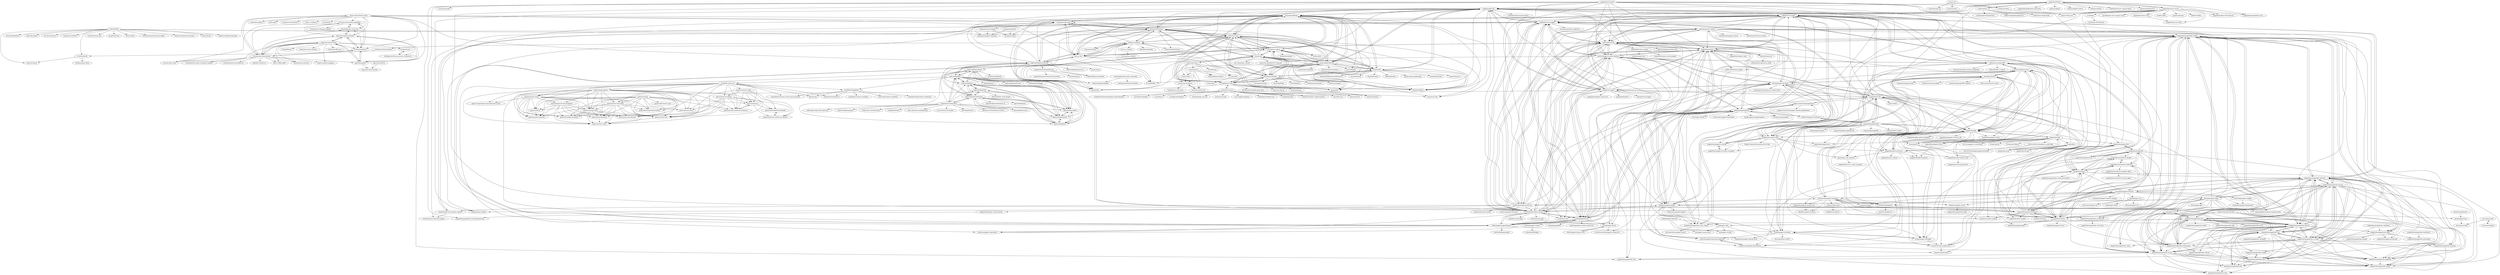 digraph G {
"rodjek/puppet-lint" -> "clutchski/coffeelint"
"rodjek/puppet-lint" -> "rodjek/rspec-puppet"
"rodjek/puppet-lint" -> "ndmitchell/hlint" ["e"=1]
"rodjek/puppet-lint" -> "rodjek/librarian-puppet"
"rodjek/puppet-lint" -> "rodjek/vim-puppet"
"rodjek/puppet-lint" -> "yaniswang/HTMLHint"
"rodjek/puppet-lint" -> "puppetlabs/puppetlabs-stdlib"
"rodjek/puppet-lint" -> "adrienthebo/r10k"
"rodjek/puppet-lint" -> "golang/lint" ["e"=1]
"rodjek/puppet-lint" -> "oclint/oclint"
"rodjek/puppet-lint" -> "puppetlabs/puppetlabs_spec_helper"
"rodjek/puppet-lint" -> "CSSLint/csslint"
"rodjek/puppet-lint" -> "puppetlabs/beaker"
"rodjek/puppet-lint" -> "rodjek/puppet-profiler"
"rodjek/puppet-lint" -> "code4lib/antiharassment-policy" ["e"=1]
"drwahl/puppet-git-hooks" -> "garethr/puppet-module-skeleton"
"drwahl/puppet-git-hooks" -> "dylanratcliffe/onceover"
"drwahl/puppet-git-hooks" -> "rodjek/vim-puppet"
"drwahl/puppet-git-hooks" -> "nwops/puppet-retrospec"
"drwahl/puppet-git-hooks" -> "mattiasgeniar/puppet-pre-commit-hook"
"drwahl/puppet-git-hooks" -> "camptocamp/puppet-ghostbuster"
"drwahl/puppet-git-hooks" -> "puppetlabs/puppet-in-docker"
"drwahl/puppet-git-hooks" -> "dalen/puppet-puppetdbquery"
"drwahl/puppet-git-hooks" -> "example42/psick"
"drwahl/puppet-git-hooks" -> "puppetlabs/pdk"
"drwahl/puppet-git-hooks" -> "adrienthebo/r10k"
"drwahl/puppet-git-hooks" -> "rodjek/rspec-puppet"
"drwahl/puppet-git-hooks" -> "puppetlabs/best-practices"
"drwahl/puppet-git-hooks" -> "puppetlabs/control-repo"
"drwahl/puppet-git-hooks" -> "glarizza/pe_curl_requests"
"CSSLint/csslint" -> "yaniswang/HTMLHint"
"CSSLint/csslint" -> "jshint/jshint" ["e"=1]
"CSSLint/csslint" -> "csscomb/csscomb.js"
"CSSLint/csslint" -> "clutchski/coffeelint"
"CSSLint/csslint" -> "brigade/scss-lint"
"CSSLint/csslint" -> "htmlhint/HTMLHint"
"CSSLint/csslint" -> "PyCQA/pycodestyle"
"CSSLint/csslint" -> "oclint/oclint"
"CSSLint/csslint" -> "rodjek/puppet-lint"
"CSSLint/csslint" -> "ndmitchell/hlint" ["e"=1]
"CSSLint/csslint" -> "eslint/eslint" ["e"=1]
"CSSLint/csslint" -> "golang/lint" ["e"=1]
"CSSLint/csslint" -> "sds/scss-lint"
"CSSLint/csslint" -> "causes/scss-lint" ["e"=1]
"CSSLint/csslint" -> "validator/validator"
"csscomb/csscomb.js" -> "yaniswang/HTMLHint"
"csscomb/csscomb.js" -> "brigade/scss-lint"
"csscomb/csscomb.js" -> "CSSLint/csslint"
"csscomb/csscomb.js" -> "clutchski/coffeelint"
"csscomb/csscomb.js" -> "htmlhint/HTMLHint"
"csscomb/csscomb.js" -> "PyCQA/pycodestyle"
"csscomb/csscomb.js" -> "jshint/jshint" ["e"=1]
"csscomb/csscomb.js" -> "sds/scss-lint"
"csscomb/csscomb.js" -> "oclint/oclint"
"csscomb/csscomb.js" -> "standard/standard" ["e"=1]
"csscomb/csscomb.js" -> "validator/validator"
"csscomb/csscomb.js" -> "ndmitchell/hlint" ["e"=1]
"csscomb/csscomb.js" -> "rodjek/puppet-lint"
"csscomb/csscomb.js" -> "eslint/eslint" ["e"=1]
"csscomb/csscomb.js" -> "coala/coala"
"yaniswang/HTMLHint" -> "CSSLint/csslint"
"yaniswang/HTMLHint" -> "brigade/scss-lint"
"yaniswang/HTMLHint" -> "csscomb/csscomb.js"
"yaniswang/HTMLHint" -> "clutchski/coffeelint"
"yaniswang/HTMLHint" -> "rodjek/puppet-lint"
"yaniswang/HTMLHint" -> "jshint/jshint" ["e"=1]
"yaniswang/HTMLHint" -> "oclint/oclint"
"yaniswang/HTMLHint" -> "ndmitchell/hlint" ["e"=1]
"yaniswang/HTMLHint" -> "causes/scss-lint" ["e"=1]
"yaniswang/HTMLHint" -> "PyCQA/pycodestyle"
"yaniswang/HTMLHint" -> "golang/lint" ["e"=1]
"yaniswang/HTMLHint" -> "jcrocholl/pep8" ["e"=1]
"yaniswang/HTMLHint" -> "livereload/LiveReload" ["e"=1]
"yaniswang/HTMLHint" -> "parkerbennett/stackicons" ["e"=1]
"yaniswang/HTMLHint" -> "coala/coala"
"svenkreiss/html5validator" -> "cvrebert/lmvtfy"
"oclint/oclint" -> "PyCQA/pycodestyle"
"oclint/oclint" -> "clutchski/coffeelint"
"oclint/oclint" -> "facebook/fishhook" ["e"=1]
"oclint/oclint" -> "yaniswang/HTMLHint"
"oclint/oclint" -> "ndmitchell/hlint" ["e"=1]
"oclint/oclint" -> "steipete/Aspects" ["e"=1]
"oclint/oclint" -> "rodjek/puppet-lint"
"oclint/oclint" -> "csscomb/csscomb.js"
"oclint/oclint" -> "golang/lint" ["e"=1]
"oclint/oclint" -> "CSSLint/csslint"
"oclint/oclint" -> "facebook/FBRetainCycleDetector" ["e"=1]
"oclint/oclint" -> "facebook/chisel" ["e"=1]
"oclint/oclint" -> "facebook/xctool" ["e"=1]
"oclint/oclint" -> "alibaba/BeeHive" ["e"=1]
"oclint/oclint" -> "jspahrsummers/libextobjc" ["e"=1]
"clutchski/coffeelint" -> "rodjek/puppet-lint"
"clutchski/coffeelint" -> "yaniswang/HTMLHint"
"clutchski/coffeelint" -> "ndmitchell/hlint" ["e"=1]
"clutchski/coffeelint" -> "csscomb/csscomb.js"
"clutchski/coffeelint" -> "CSSLint/csslint"
"clutchski/coffeelint" -> "brigade/scss-lint"
"clutchski/coffeelint" -> "sds/scss-lint"
"clutchski/coffeelint" -> "htmlhint/HTMLHint"
"clutchski/coffeelint" -> "oclint/oclint"
"clutchski/coffeelint" -> "jshint/jshint" ["e"=1]
"clutchski/coffeelint" -> "PyCQA/pycodestyle"
"clutchski/coffeelint" -> "innogames/igcommit"
"clutchski/coffeelint" -> "golang/lint" ["e"=1]
"clutchski/coffeelint" -> "jcrocholl/pep8" ["e"=1]
"clutchski/coffeelint" -> "causes/scss-lint" ["e"=1]
"innogames/igcommit" -> "sds/scss-lint"
"innogames/igcommit" -> "htmlhint/HTMLHint"
"innogames/igcommit" -> "innogames/serveradmin"
"innogames/igcommit" -> "innogames/puppet-adminapi"
"innogames/igcommit" -> "clutchski/coffeelint"
"innogames/igcommit" -> "innogames/igvm"
"twbs/bootlint" -> "twbs/bootstrap-sass" ["e"=1]
"twbs/bootlint" -> "cvrebert/lmvtfy"
"twbs/bootlint" -> "CSSLint/csslint"
"twbs/bootlint" -> "yaniswang/HTMLHint"
"twbs/bootlint" -> "jasny/bootstrap" ["e"=1]
"twbs/bootlint" -> "twbs/rorschach"
"twbs/bootlint" -> "twbs/ratchet" ["e"=1]
"twbs/bootlint" -> "twittem/wp-bootstrap-navwalker" ["e"=1]
"twbs/bootlint" -> "silviomoreto/bootstrap-select" ["e"=1]
"twbs/bootlint" -> "bower/bower" ["e"=1]
"twbs/bootlint" -> "pattern-lab/patternlab-php" ["e"=1]
"twbs/bootlint" -> "ExactTarget/fuelux" ["e"=1]
"twbs/bootlint" -> "mdo/code-guide" ["e"=1]
"twbs/bootlint" -> "jscs-dev/node-jscs" ["e"=1]
"twbs/bootlint" -> "twbs/grunt-bootlint"
"coala/coala" -> "coala/coala-bears"
"coala/coala" -> "PyCQA/pycodestyle"
"coala/coala" -> "clutchski/coffeelint"
"coala/coala" -> "oclint/oclint"
"coala/coala" -> "ndmitchell/hlint" ["e"=1]
"coala/coala" -> "rodjek/puppet-lint"
"coala/coala" -> "csscomb/csscomb.js"
"coala/coala" -> "pre-commit/pre-commit" ["e"=1]
"coala/coala" -> "golang/lint" ["e"=1]
"coala/coala" -> "innogames/igcommit"
"coala/coala" -> "yaniswang/HTMLHint"
"coala/coala" -> "CSSLint/csslint"
"coala/coala" -> "brigade/scss-lint"
"coala/coala" -> "htmlhint/HTMLHint"
"coala/coala" -> "tapasweni-pathak/SOC-Programs" ["e"=1]
"htmlhint/HTMLHint" -> "sds/scss-lint"
"htmlhint/HTMLHint" -> "validator/validator"
"htmlhint/HTMLHint" -> "innogames/igcommit"
"htmlhint/HTMLHint" -> "csscomb/csscomb.js"
"htmlhint/HTMLHint" -> "clutchski/coffeelint"
"htmlhint/HTMLHint" -> "CSSLint/csslint"
"htmlhint/HTMLHint" -> "PyCQA/pycodestyle"
"htmlhint/HTMLHint" -> "PyCQA/flake8" ["e"=1]
"htmlhint/HTMLHint" -> "replicatedhq/dockerfilelint"
"htmlhint/HTMLHint" -> "ndmitchell/hlint" ["e"=1]
"htmlhint/HTMLHint" -> "rubocop/rubocop" ["e"=1]
"htmlhint/HTMLHint" -> "jshint/jshint" ["e"=1]
"htmlhint/HTMLHint" -> "coala/coala"
"htmlhint/HTMLHint" -> "atlemo/SubtlePatterns" ["e"=1]
"htmlhint/HTMLHint" -> "rodjek/puppet-lint"
"coala/projects" -> "coala/cEPs"
"coala/projects" -> "coala/landing-frontend"
"coala/projects" -> "coala/corobo"
"coala/projects" -> "coala/coala-quickstart"
"coala/projects" -> "coala/documentation"
"PyCQA/pycodestyle" -> "PyCQA/flake8" ["e"=1]
"PyCQA/pycodestyle" -> "oclint/oclint"
"PyCQA/pycodestyle" -> "csscomb/csscomb.js"
"PyCQA/pycodestyle" -> "clutchski/coffeelint"
"PyCQA/pycodestyle" -> "PyCQA/pylint" ["e"=1]
"PyCQA/pycodestyle" -> "coala/coala"
"PyCQA/pycodestyle" -> "CSSLint/csslint"
"PyCQA/pycodestyle" -> "checkstyle/checkstyle" ["e"=1]
"PyCQA/pycodestyle" -> "hhatto/autopep8" ["e"=1]
"PyCQA/pycodestyle" -> "yaniswang/HTMLHint"
"PyCQA/pycodestyle" -> "PyCQA/pydocstyle" ["e"=1]
"PyCQA/pycodestyle" -> "PyCQA/pyflakes" ["e"=1]
"PyCQA/pycodestyle" -> "golang/lint" ["e"=1]
"PyCQA/pycodestyle" -> "brigade/scss-lint"
"PyCQA/pycodestyle" -> "htmlhint/HTMLHint"
"manifoldco/torus-cli" -> "goinstant/goangular"
"manifoldco/torus-cli" -> "goinstant/rich-text-editor"
"manifoldco/torus-cli" -> "goinstant/node-cookie"
"manifoldco/torus-cli" -> "goinstant/maps-demo"
"manifoldco/torus-cli" -> "goinstant/assert"
"manifoldco/torus-cli" -> "goinstant/ruby-selenium-webdriver"
"manifoldco/torus-cli" -> "goinstant/collaboration-bundle"
"manifoldco/torus-cli" -> "goinstant/user-list"
"manifoldco/torus-cli" -> "manifoldco/heighliner"
"manifoldco/torus-cli" -> "jbowes/oag"
"manifoldco/torus-cli" -> "goinstant/secure-filters"
"manifoldco/torus-cli" -> "manifoldco/manifold-cli"
"manifoldco/torus-cli" -> "angular-leap/angular-leap-goinstant-reveal"
"manifoldco/torus-cli" -> "manifoldco/awesome-cloud-native-tutorials"
"manifoldco/torus-cli" -> "gordienoye/go-reveal"
"puppetlabs/puppetlabs-mysql" -> "puppetlabs/puppetlabs-apache"
"puppetlabs/puppetlabs-mysql" -> "puppetlabs/puppetlabs-stdlib"
"puppetlabs/puppetlabs-mysql" -> "puppetlabs/puppetlabs-firewall"
"puppetlabs/puppetlabs-mysql" -> "puppetlabs/puppetlabs-ntp"
"puppetlabs/puppetlabs-mysql" -> "puppetlabs/puppetlabs-apt"
"puppetlabs/puppetlabs-mysql" -> "jfryman/puppet-nginx"
"puppetlabs/puppetlabs-mysql" -> "puppetlabs/puppetlabs-concat"
"puppetlabs/puppetlabs-mysql" -> "puppetlabs/puppetlabs-vcsrepo"
"puppetlabs/puppetlabs-mysql" -> "puppetlabs/puppetlabs-java"
"puppetlabs/puppetlabs-mysql" -> "puppetlabs/puppetlabs-postgresql"
"puppetlabs/puppetlabs-mysql" -> "puppetlabs/puppetlabs-nginx"
"puppetlabs/puppetlabs-mysql" -> "puppetlabs/puppetlabs-inifile"
"puppetlabs/puppetlabs-mysql" -> "puppetlabs/puppetlabs-haproxy"
"puppetlabs/puppetlabs-mysql" -> "puppetlabs/puppetlabs-puppetdb"
"puppetlabs/puppetlabs-mysql" -> "example42/puppet-modules"
"brigade/scss-lint" -> "yaniswang/HTMLHint"
"brigade/scss-lint" -> "csscomb/csscomb.js"
"brigade/scss-lint" -> "clutchski/coffeelint"
"brigade/scss-lint" -> "CSSLint/csslint"
"brigade/scss-lint" -> "sasstools/sass-lint"
"brigade/scss-lint" -> "rodjek/puppet-lint"
"brigade/scss-lint" -> "PyCQA/pycodestyle"
"brigade/scss-lint" -> "jshint/jshint" ["e"=1]
"brigade/scss-lint" -> "ndmitchell/hlint" ["e"=1]
"brigade/scss-lint" -> "stylelint/stylelint" ["e"=1]
"brigade/scss-lint" -> "oclint/oclint"
"brigade/scss-lint" -> "davidhund/styleguide-generators" ["e"=1]
"brigade/scss-lint" -> "bbatsov/rubocop" ["e"=1]
"brigade/scss-lint" -> "golang/lint" ["e"=1]
"brigade/scss-lint" -> "trulia/hologram" ["e"=1]
"jordansissel/puppet-examples" -> "example42/puppet-modules"
"jordansissel/puppet-examples" -> "rodjek/librarian-puppet"
"jordansissel/puppet-examples" -> "puppetlabs/puppet-dashboard"
"jordansissel/puppet-examples" -> "example42/puppi"
"jordansissel/puppet-examples" -> "railsmachine/rump"
"jordansissel/puppet-examples" -> "puppetlabs/puppet-module-tool"
"jordansissel/puppet-examples" -> "ohadlevy/puppet-foreman"
"jordansissel/puppet-examples" -> "puppetlabs/hiera-puppet"
"jordansissel/puppet-examples" -> "nistude/cucumber-puppet"
"jordansissel/puppet-examples" -> "cloudsmith/geppetto"
"jordansissel/puppet-examples" -> "puppetlabs/hiera"
"jordansissel/puppet-examples" -> "rodjek/puppet-lint"
"jordansissel/puppet-examples" -> "ripienaar/puppet-concat"
"jordansissel/puppet-examples" -> "adrienthebo/r10k"
"jordansissel/puppet-examples" -> "hashicorp/puppet-bootstrap"
"rodjek/librarian-puppet" -> "adrienthebo/r10k"
"rodjek/librarian-puppet" -> "rodjek/rspec-puppet"
"rodjek/librarian-puppet" -> "TomPoulton/hiera-eyaml"
"rodjek/librarian-puppet" -> "purple52/librarian-puppet-vagrant"
"rodjek/librarian-puppet" -> "rodjek/puppet-lint"
"rodjek/librarian-puppet" -> "hashicorp/puppet-bootstrap"
"rodjek/librarian-puppet" -> "mhahn/vagrant-librarian-puppet"
"rodjek/librarian-puppet" -> "nedap/puppetboard"
"rodjek/librarian-puppet" -> "rodjek/vim-puppet"
"rodjek/librarian-puppet" -> "garethr/puppet-module-skeleton"
"rodjek/librarian-puppet" -> "garethr/garethr-docker"
"rodjek/librarian-puppet" -> "dalen/puppet-puppetdbquery"
"rodjek/librarian-puppet" -> "jordansissel/puppet-examples"
"rodjek/librarian-puppet" -> "example42/puppet-modules"
"rodjek/librarian-puppet" -> "aussielunix/jenkins-appliance"
"evrone/evrone-python-guidelines" -> "artinnok/django-swap-user"
"evrone/evrone-python-guidelines" -> "go-dummy/dummy"
"evrone/evrone-python-guidelines" -> "evrone/evrone-django-template"
"evrone/evrone-python-guidelines" -> "evrone/casbin-ruby"
"puppetlabs/puppetlabs-apache" -> "puppetlabs/puppetlabs-mysql"
"puppetlabs/puppetlabs-apache" -> "puppetlabs/puppetlabs-firewall"
"puppetlabs/puppetlabs-apache" -> "puppetlabs/puppetlabs-stdlib"
"puppetlabs/puppetlabs-apache" -> "puppetlabs/puppetlabs-ntp"
"puppetlabs/puppetlabs-apache" -> "puppetlabs/puppetlabs-vcsrepo"
"puppetlabs/puppetlabs-apache" -> "puppetlabs/puppetlabs-apt"
"puppetlabs/puppetlabs-apache" -> "puppetlabs/puppetlabs-java"
"puppetlabs/puppetlabs-apache" -> "puppetlabs/puppetlabs-concat"
"puppetlabs/puppetlabs-apache" -> "puppetlabs/puppetlabs-postgresql"
"puppetlabs/puppetlabs-apache" -> "puppetlabs/puppetlabs-puppetdb"
"puppetlabs/puppetlabs-apache" -> "puppetlabs/puppetlabs-inifile"
"puppetlabs/puppetlabs-apache" -> "puppetlabs/puppetlabs-lvm"
"puppetlabs/puppetlabs-apache" -> "puppetlabs/puppetlabs-nginx"
"puppetlabs/puppetlabs-apache" -> "puppetlabs/puppetlabs-git"
"puppetlabs/puppetlabs-apache" -> "puppetlabs/puppetlabs-tomcat"
"puppetlabs/showoff" -> "schacon/showoff" ["e"=1]
"puppetlabs/showoff" -> "puppetlabs/beaker"
"puppetlabs/showoff" -> "garethr/puppet-module-skeleton"
"puppetlabs/showoff" -> "puppetlabs/puppet-docs"
"puppetlabs/showoff" -> "puppetlabs/pdk"
"puppetlabs/showoff" -> "rodjek/puppet-lint"
"puppetlabs/showoff" -> "spotify/puppetexplorer"
"puppetlabs/showoff" -> "puppetlabs/puppetlabs-training-bootstrap"
"puppetlabs/showoff" -> "drrb/puppet-library"
"puppetlabs/showoff" -> "puppetlabs/puppetlabs-lvm"
"puppetlabs/showoff" -> "puppetlabs/facter"
"puppetlabs/showoff" -> "nedap/puppetboard"
"puppetlabs/showoff" -> "TomPoulton/hiera-eyaml"
"puppetlabs/showoff" -> "jenkinsci/puppet-jenkins"
"puppetlabs/showoff" -> "puppetlabs/control-repo"
"replicatedhq/ship" -> "replicatedhq/kots"
"replicatedhq/ship" -> "replicatedhq/gatekeeper"
"replicatedhq/ship" -> "replicatedhq/unfork"
"replicatedhq/ship" -> "replicatedhq/kurl"
"replicatedhq/ship" -> "replicatedhq/troubleshoot"
"replicatedhq/ship" -> "manifoldco/heighliner"
"replicatedhq/ship" -> "replicatedhq/outdated"
"replicatedhq/ship" -> "replicatedhq/replicated"
"replicatedhq/ship" -> "replicatedhq/kotsadm"
"replicatedhq/ship" -> "replicatedhq/dockerfilelint"
"replicatedhq/ship" -> "stefanprodan/flagger" ["e"=1]
"replicatedhq/ship" -> "manifoldco/torus-cli"
"replicatedhq/ship" -> "schemahero/schemahero"
"replicatedhq/ship" -> "shyiko/kubesec" ["e"=1]
"sasstools/sass-lint" -> "brigade/scss-lint"
"sasstools/sass-lint" -> "sasstools/gulp-sass-lint"
"sasstools/sass-lint" -> "stylelint/stylelint" ["e"=1]
"sasstools/sass-lint" -> "SassDoc/sassdoc" ["e"=1]
"sasstools/sass-lint" -> "sass-eyeglass/eyeglass" ["e"=1]
"sasstools/sass-lint" -> "kristerkari/stylelint-scss" ["e"=1]
"sasstools/sass-lint" -> "katiefenn/parker" ["e"=1]
"sasstools/sass-lint" -> "stylelint/stylelint-config-standard" ["e"=1]
"sasstools/sass-lint" -> "sass/node-sass" ["e"=1]
"sasstools/sass-lint" -> "ai/browserslist" ["e"=1]
"sasstools/sass-lint" -> "bradfrost/frontend-guidelines-questionnaire" ["e"=1]
"sasstools/sass-lint" -> "causes/scss-lint" ["e"=1]
"sasstools/sass-lint" -> "morishitter/stylefmt" ["e"=1]
"sasstools/sass-lint" -> "sass/libsass" ["e"=1]
"sasstools/sass-lint" -> "at-import/breakpoint" ["e"=1]
"puppetlabs/puppet_litmus" -> "puppetlabs/pdk-templates"
"projectatomic/dockerfile_lint" -> "projectatomic/container-best-practices" ["e"=1]
"projectatomic/dockerfile_lint" -> "twistlock/authz"
"projectatomic/dockerfile_lint" -> "RedCoolBeans/dockerlint"
"puppetlabs/puppetlabs-stdlib" -> "puppetlabs/puppetlabs-concat"
"puppetlabs/puppetlabs-stdlib" -> "puppetlabs/puppetlabs-apt"
"puppetlabs/puppetlabs-stdlib" -> "puppetlabs/puppetlabs-mysql"
"puppetlabs/puppetlabs-stdlib" -> "puppetlabs/puppetlabs-firewall"
"puppetlabs/puppetlabs-stdlib" -> "puppetlabs/puppetlabs-apache"
"puppetlabs/puppetlabs-stdlib" -> "puppetlabs/puppetlabs-ntp"
"puppetlabs/puppetlabs-stdlib" -> "puppetlabs/puppetlabs-vcsrepo"
"puppetlabs/puppetlabs-stdlib" -> "puppetlabs/puppetlabs-inifile"
"puppetlabs/puppetlabs-stdlib" -> "puppetlabs/puppetlabs-puppetdb"
"puppetlabs/puppetlabs-stdlib" -> "puppetlabs/hiera"
"puppetlabs/puppetlabs-stdlib" -> "puppetlabs/facter"
"puppetlabs/puppetlabs-stdlib" -> "puppetlabs/puppetlabs-postgresql"
"puppetlabs/puppetlabs-stdlib" -> "puppetlabs/puppetlabs-lvm"
"puppetlabs/puppetlabs-stdlib" -> "puppetlabs/puppetlabs-java"
"puppetlabs/puppetlabs-stdlib" -> "adrienthebo/r10k"
"sds/scss-lint" -> "htmlhint/HTMLHint"
"sds/scss-lint" -> "innogames/igcommit"
"sds/scss-lint" -> "validator/validator"
"sds/scss-lint" -> "clutchski/coffeelint"
"sds/scss-lint" -> "csscomb/csscomb.js"
"sds/scss-lint" -> "CSSLint/csslint"
"sds/scss-lint" -> "ndmitchell/hlint" ["e"=1]
"sds/scss-lint" -> "PyCQA/flake8" ["e"=1]
"sds/scss-lint" -> "replicatedhq/dockerfilelint"
"dylanratcliffe/onceover" -> "puppetlabs/best-practices"
"dylanratcliffe/onceover" -> "glarizza/pe_curl_requests"
"dylanratcliffe/onceover" -> "github/octocatalog-diff"
"dylanratcliffe/onceover" -> "nwops/puppet-retrospec"
"dylanratcliffe/onceover" -> "example42/psick"
"dylanratcliffe/onceover" -> "puppetlabs/pdk"
"dylanratcliffe/onceover" -> "puppetlabs/puppet_litmus"
"example42/psick" -> "puppetlabs/pdk"
"example42/psick" -> "dylanratcliffe/onceover"
"example42/psick" -> "nwops/puppet-debugger"
"example42/psick" -> "example42/puppet-psick"
"example42/psick" -> "puppetlabs/control-repo"
"example42/psick" -> "nwops/puppet-retrospec"
"example42/psick" -> "olindata/awesome-puppet"
"example42/psick" -> "puppetlabs/puppet-strings"
"example42/psick" -> "camptocamp/puppet-ghostbuster"
"example42/psick" -> "drwahl/puppet-git-hooks"
"example42/psick" -> "camptocamp/puppetfile-updater"
"example42/psick" -> "choria-io/mcollective-choria"
"github/octocatalog-diff" -> "dylanratcliffe/onceover"
"github/octocatalog-diff" -> "nwops/puppet-debugger"
"github/octocatalog-diff" -> "nwops/puppet-retrospec"
"github/octocatalog-diff" -> "mcanevet/rspec-puppet-facts"
"github/octocatalog-diff" -> "puppetlabs/pdk"
"github/octocatalog-diff" -> "rodjek/rspec-puppet"
"github/octocatalog-diff" -> "dmsimard/ansible-inventory-puppetdb"
"github/octocatalog-diff" -> "xorpaul/g10k"
"github/octocatalog-diff" -> "binford2k/hiera_explain"
"github/octocatalog-diff" -> "garethr/puppet-module-skeleton"
"github/octocatalog-diff" -> "neillturner/kitchen-puppet"
"lyraproj/lyra" -> "puppetlabs/wash"
"lyraproj/lyra" -> "puppetlabs/europa"
"lyraproj/lyra" -> "dylanratcliffe/onceover"
"lyraproj/lyra" -> "puppetlabs/best-practices"
"neillturner/kitchen-puppet" -> "puppetlabs/puppetlabs_spec_helper"
"neillturner/kitchen-puppet" -> "puppetlabs/beaker"
"nwops/puppet-debugger" -> "nwops/puppet-retrospec"
"nwops/puppet-debugger" -> "mcanevet/rspec-puppet-facts"
"nwops/puppet-retrospec" -> "nwops/puppet-debugger"
"nwops/puppet-retrospec" -> "rnelson0/puppet-generate-puppetfile"
"nwops/puppet-retrospec" -> "dylanratcliffe/onceover"
"nwops/puppet-retrospec" -> "desertkun/hiera-editor"
"nwops/puppet-retrospec" -> "puppetlabs/puppet-specifications"
"nwops/puppet-retrospec" -> "mcanevet/rspec-puppet-facts"
"puppetlabs/control-repo" -> "puppetlabs/r10k"
"puppetlabs/control-repo" -> "example42/psick"
"puppetlabs/control-repo" -> "puppetlabs/puppet-in-docker"
"puppetlabs/control-repo" -> "puppetlabs/pdk"
"puppetlabs/control-repo" -> "nwops/puppet-retrospec"
"puppetlabs/control-repo" -> "puppetlabs/best-practices"
"puppetlabs/control-repo" -> "rnelson0/puppet-generate-puppetfile"
"puppetlabs/control-repo" -> "drwahl/puppet-git-hooks"
"puppetlabs/control-repo" -> "glarizza/pe_curl_requests"
"puppetlabs/control-repo" -> "Puppet-RampUpProgram/control-repo"
"puppetlabs/control-repo" -> "puppetlabs/pupperware"
"puppetlabs/control-repo" -> "puppetlabs/puppet-in-docker-examples"
"puppetlabs/control-repo" -> "garethr/puppet-module-skeleton"
"puppetlabs/control-repo" -> "nwops/puppet-debugger"
"puppetlabs/control-repo" -> "dylanratcliffe/onceover"
"voxpupuli/puppetboard" -> "dalen/puppetexplorer"
"voxpupuli/puppetboard" -> "voxpupuli/puppet-puppetboard"
"voxpupuli/puppetboard" -> "sodabrew/puppet-dashboard"
"voxpupuli/puppetboard" -> "xorpaul/g10k"
"voxpupuli/puppetboard" -> "puppetlabs/pupperware"
"voxpupuli/puppetboard" -> "voxpupuli/pypuppetdb"
"voxpupuli/puppetboard" -> "puppetlabs/puppet-in-docker"
"voxpupuli/puppetboard" -> "puppetlabs/r10k"
"voxpupuli/puppetboard" -> "example42/psick"
"voxpupuli/puppetboard" -> "voxpupuli/hiera-eyaml"
"voxpupuli/puppetboard" -> "puppetlabs/best-practices"
"voxpupuli/puppetboard" -> "puppetlabs/pdk"
"voxpupuli/puppetboard" -> "nwops/puppet-retrospec"
"voxpupuli/puppetboard" -> "puppetlabs/puppet-in-docker-examples"
"voxpupuli/puppetboard" -> "puppetlabs/control-repo"
"validator/validator" -> "htmlhint/HTMLHint"
"validator/validator" -> "sds/scss-lint"
"validator/validator" -> "innogames/igcommit"
"validator/validator" -> "clutchski/coffeelint"
"validator/validator" -> "csscomb/csscomb.js"
"validator/validator" -> "w3c/css-validator"
"validator/validator" -> "CSSLint/csslint"
"validator/validator" -> "svenkreiss/html5validator"
"validator/validator" -> "pybuilder/pybuilder" ["e"=1]
"validator/validator" -> "PyCQA/pycodestyle"
"validator/validator" -> "jshint/jshint" ["e"=1]
"validator/validator" -> "rubocop/rubocop" ["e"=1]
"validator/validator" -> "atlemo/SubtlePatterns" ["e"=1]
"validator/validator" -> "replicatedhq/dockerfilelint"
"validator/validator" -> "PyCQA/flake8" ["e"=1]
"w3c/css-validator" -> "w3c/markup-validator"
"example42/puppet-modules" -> "example42/puppet-modules-nextgen"
"example42/puppet-modules" -> "jordansissel/puppet-examples"
"example42/puppet-modules" -> "puppetlabs/puppet-dashboard"
"example42/puppet-modules" -> "puppetlabs/puppetlabs-mysql"
"example42/puppet-modules" -> "example42/puppi"
"example42/puppet-modules" -> "rodjek/librarian-puppet"
"example42/puppet-modules" -> "example42/puppet-playground"
"example42/puppet-modules" -> "puppetlabs/hiera"
"example42/puppet-modules" -> "jfryman/puppet-nginx"
"example42/puppet-modules" -> "cloudsmith/geppetto"
"example42/puppet-modules" -> "ripienaar/puppet-concat"
"example42/puppet-modules" -> "blt04/puppet-rvm"
"example42/puppet-modules" -> "elasticdog/puppet-sandbox"
"example42/puppet-modules" -> "puppetlabs/puppetlabs-firewall"
"example42/puppet-modules" -> "carlasouza/puppet-virt"
"puppetlabs/puppetlabs-ntp" -> "puppetlabs/puppetlabs-inifile"
"puppetlabs/puppetlabs-ntp" -> "puppetlabs/puppetlabs-concat"
"puppetlabs/puppetlabs-ntp" -> "puppetlabs/puppetlabs-puppetdb"
"puppetlabs/puppetlabs-ntp" -> "puppetlabs/puppetlabs-firewall"
"puppetlabs/puppetlabs-ntp" -> "puppetlabs/puppetlabs-apt"
"puppetlabs/puppetlabs-ntp" -> "puppetlabs/puppetlabs-postgresql"
"puppetlabs/puppetlabs-ntp" -> "puppetlabs/puppetlabs-xinetd"
"puppetlabs/puppetlabs-ntp" -> "saz/puppet-sudo"
"puppetlabs/puppetlabs-ntp" -> "saz/puppet-ssh"
"puppetlabs/puppetlabs-ntp" -> "puppetlabs/puppetlabs-stdlib"
"puppetlabs/puppetlabs-ntp" -> "puppetlabs/puppetlabs-ruby"
"puppetlabs/puppetlabs-ntp" -> "puppetlabs/puppetlabs-java"
"puppetlabs/puppetlabs-ntp" -> "puppetlabs/puppetlabs-apache"
"puppetlabs/puppetlabs-ntp" -> "puppetlabs/puppetlabs-tftp"
"puppetlabs/puppetlabs-ntp" -> "puppetlabs/puppetlabs-motd"
"puppetlabs/beaker" -> "garethr/puppet-module-skeleton"
"puppetlabs/beaker" -> "rodjek/rspec-puppet"
"puppetlabs/beaker" -> "puppetlabs/puppetlabs_spec_helper"
"puppetlabs/beaker" -> "neillturner/kitchen-puppet"
"puppetlabs/beaker" -> "TomPoulton/hiera-eyaml"
"puppetlabs/beaker" -> "adrienthebo/r10k"
"puppetlabs/beaker" -> "jenkinsci/puppet-jenkins"
"puppetlabs/beaker" -> "puppetlabs/beaker-rspec"
"puppetlabs/beaker" -> "mcanevet/rspec-puppet-facts"
"puppetlabs/beaker" -> "puppetlabs/r10k"
"puppetlabs/beaker" -> "nedap/puppetboard"
"puppetlabs/beaker" -> "drrb/puppet-library"
"puppetlabs/beaker" -> "invadersmustdie/puppet-catalog-test"
"puppetlabs/beaker" -> "spotify/puppetexplorer"
"puppetlabs/beaker" -> "adrienthebo/oscar"
"puppetlabs/puppetdb" -> "puppetlabs/puppetserver"
"puppetlabs/puppetdb" -> "puppetlabs/facter"
"puppetlabs/puppetdb" -> "puppetlabs/puppetlabs-puppetdb"
"puppetlabs/puppetdb" -> "puppetlabs/hiera"
"puppetlabs/puppetdb" -> "puppetlabs/marionette-collective"
"puppetlabs/puppetdb" -> "puppetlabs/puppetlabs-mcollective"
"puppetlabs/puppetdb" -> "puppetlabs/puppetlabs-stdlib"
"puppetlabs/puppetdb" -> "puppetlabs/mcollective-plugins"
"puppetlabs/puppetdb" -> "puppetlabs/puppet-docs"
"stankevich/puppet-python" -> "acidprime/r10k"
"stankevich/puppet-python" -> "puppetlabs/puppetlabs-inifile"
"stankevich/puppet-python" -> "puppetlabs/puppetlabs-vcsrepo"
"stankevich/puppet-python" -> "puppetlabs/puppetlabs-concat"
"cvrebert/lmvtfy" -> "twbs/rorschach"
"cvrebert/lmvtfy" -> "validator/grunt-html"
"dotenv-linter/dotenv-linter" -> "datanymizer/datanymizer"
"dotenv-linter/dotenv-linter" -> "mgrachev/update-informer"
"dotenv-linter/dotenv-linter" -> "go-dummy/dummy"
"dotenv-linter/dotenv-linter" -> "mgrachev/gastly"
"dotenv-linter/dotenv-linter" -> "sds/scss-lint"
"dotenv-linter/dotenv-linter" -> "innogames/igcommit"
"dotenv-linter/dotenv-linter" -> "mehcode/config-rs" ["e"=1]
"dotenv-linter/dotenv-linter" -> "pdf-rs/pdf" ["e"=1]
"dotenv-linter/dotenv-linter" -> "JacquesCarette/Drasil"
"dotenv-linter/dotenv-linter" -> "replicatedhq/dockerfilelint"
"dotenv-linter/dotenv-linter" -> "htmlhint/HTMLHint"
"dotenv-linter/dotenv-linter" -> "artinnok/django-swap-user"
"dotenv-linter/dotenv-linter" -> "evrone/evrone-python-guidelines"
"dotenv-linter/dotenv-linter" -> "dotenv-rs/dotenv" ["e"=1]
"dotenv-linter/dotenv-linter" -> "brocode/fw" ["e"=1]
"adrienthebo/r10k" -> "rodjek/librarian-puppet"
"adrienthebo/r10k" -> "TomPoulton/hiera-eyaml"
"adrienthebo/r10k" -> "rodjek/rspec-puppet"
"adrienthebo/r10k" -> "dalen/puppet-puppetdbquery"
"adrienthebo/r10k" -> "garethr/puppet-module-skeleton"
"adrienthebo/r10k" -> "puppetlabs/beaker"
"adrienthebo/r10k" -> "hashicorp/puppet-bootstrap"
"adrienthebo/r10k" -> "nedap/puppetboard"
"adrienthebo/r10k" -> "adrienthebo/oscar"
"adrienthebo/r10k" -> "acidprime/r10k"
"adrienthebo/r10k" -> "spotify/puppetexplorer"
"adrienthebo/r10k" -> "puppetlabs/puppetlabs-stdlib"
"adrienthebo/r10k" -> "puppetlabs/rspec-system"
"adrienthebo/r10k" -> "drwahl/puppet-git-hooks"
"adrienthebo/r10k" -> "ripienaar/puppet-module-data"
"rodjek/puppet-logrotate" -> "saz/puppet-memcached"
"rodjek/puppet-logrotate" -> "saz/puppet-rsyslog"
"rodjek/puppet-logrotate" -> "saz/puppet-sudo"
"spotify/puppetexplorer" -> "puppet-community/puppetboard"
"spotify/puppetexplorer" -> "nedap/puppetboard"
"spotify/puppetexplorer" -> "dalen/puppet-puppetdbquery"
"spotify/puppetexplorer" -> "garethr/puppet-module-skeleton"
"spotify/puppetexplorer" -> "adrienthebo/r10k"
"spotify/puppetexplorer" -> "TomPoulton/hiera-eyaml"
"spotify/puppetexplorer" -> "propyless/panopuppet"
"spotify/puppetexplorer" -> "rodjek/rspec-puppet"
"spotify/puppetexplorer" -> "sodabrew/puppet-dashboard"
"spotify/puppetexplorer" -> "maestrodev/puppet-blacksmith"
"spotify/puppetexplorer" -> "spotify/puppet-puppetexplorer"
"spotify/puppetexplorer" -> "puppetlabs/beaker"
"spotify/puppetexplorer" -> "puppetlabs/puppet-specifications"
"spotify/puppetexplorer" -> "etsy/nagios-herald" ["e"=1]
"spotify/puppetexplorer" -> "drwahl/puppet-git-hooks"
"replicatedhq/troubleshoot" -> "replicatedhq/unfork"
"replicatedhq/troubleshoot" -> "replicatedhq/outdated"
"replicatedhq/troubleshoot" -> "replicatedhq/kurl"
"replicatedhq/troubleshoot" -> "replicatedhq/kots"
"replicatedhq/troubleshoot" -> "replicatedhq/kotsadm"
"replicatedhq/troubleshoot" -> "replicatedhq/kURL"
"replicatedhq/troubleshoot" -> "schemahero/schemahero"
"replicatedhq/troubleshoot" -> "retracedhq/retraced"
"replicatedhq/troubleshoot" -> "replicatedhq/ship"
"replicatedhq/troubleshoot" -> "replicatedhq/troubleshoot.sh"
"replicatedhq/troubleshoot" -> "replicatedhq/sbctl"
"mgrachev/update-informer" -> "go-dummy/dummy"
"mgrachev/update-informer" -> "mgrachev/gastly"
"mgrachev/update-informer" -> "artinnok/django-swap-user"
"mgrachev/update-informer" -> "mgrachev/dotenv-linter"
"mgrachev/update-informer" -> "datanymizer/datanymizer"
"mgrachev/update-informer" -> "evrone/evrone-python-guidelines"
"hashicorp/puppet-bootstrap" -> "adrienthebo/r10k"
"hashicorp/puppet-bootstrap" -> "rodjek/librarian-puppet"
"hashicorp/puppet-bootstrap" -> "garethr/puppet-module-skeleton"
"hashicorp/puppet-bootstrap" -> "puppetlabs/puppet-vagrant-boxes"
"hashicorp/puppet-bootstrap" -> "rodjek/rspec-puppet"
"hashicorp/puppet-bootstrap" -> "purple52/librarian-puppet-vagrant"
"hashicorp/puppet-bootstrap" -> "puppetlabs/beaker"
"hashicorp/puppet-bootstrap" -> "jordansissel/puppet-examples"
"hashicorp/puppet-bootstrap" -> "TomPoulton/hiera-eyaml"
"hashicorp/puppet-bootstrap" -> "drwahl/puppet-git-hooks"
"hashicorp/puppet-bootstrap" -> "hashicorp/puppet-modules"
"hashicorp/puppet-bootstrap" -> "garethr/garethr-docker"
"hashicorp/puppet-bootstrap" -> "grahamgilbert/vagrant-puppetmaster"
"hashicorp/puppet-bootstrap" -> "rodjek/puppet-lint"
"hashicorp/puppet-bootstrap" -> "misheska/basebox-packer" ["e"=1]
"Scalr/scalr" -> "Scalr/installer-ng"
"Scalr/scalr" -> "Scalr/scalarizr"
"Scalr/scalr" -> "crowbar/crowbar"
"replicatedhq/dockerfilelint" -> "innogames/igcommit"
"replicatedhq/dockerfilelint" -> "replicatedhq/ship"
"replicatedhq/dockerfilelint" -> "projectatomic/dockerfile_lint"
"replicatedhq/dockerfilelint" -> "sds/scss-lint"
"replicatedhq/dockerfilelint" -> "replicatedhq/outdated"
"replicatedhq/dockerfilelint" -> "htmlhint/HTMLHint"
"replicatedhq/dockerfilelint" -> "replicatedhq/fromlatest.io"
"replicatedhq/dockerfilelint" -> "rodjek/puppet-lint"
"replicatedhq/dockerfilelint" -> "validator/validator"
"replicatedhq/dockerfilelint" -> "replicatedhq/kots"
"replicatedhq/dockerfilelint" -> "replicatedhq/unfork"
"replicatedhq/dockerfilelint" -> "replicatedhq/kurl"
"replicatedhq/dockerfilelint" -> "clutchski/coffeelint"
"replicatedhq/dockerfilelint" -> "RedCoolBeans/dockerlint"
"replicatedhq/dockerfilelint" -> "jessfraz/reg" ["e"=1]
"replicatedhq/kURL" -> "replicatedhq/kotsadm"
"replicatedhq/kURL" -> "replicatedhq/kots"
"replicatedhq/kURL" -> "replicatedhq/troubleshoot"
"replicatedhq/kURL" -> "akvelon/flutter-share-plugin"
"garethr/garethr-docker" -> "garethr/puppet-module-skeleton"
"garethr/garethr-docker" -> "rodjek/rspec-puppet"
"garethr/garethr-docker" -> "rodjek/librarian-puppet"
"garethr/garethr-docker" -> "solarkennedy/puppet-consul"
"garethr/garethr-docker" -> "adrienthebo/r10k"
"garethr/garethr-docker" -> "puppetlabs/beaker"
"garethr/garethr-docker" -> "nedap/puppetboard"
"garethr/garethr-docker" -> "jenkinsci/puppet-jenkins"
"garethr/garethr-docker" -> "puppetlabs/puppetlabs-stdlib"
"garethr/garethr-docker" -> "theforeman/foreman-docker"
"garethr/garethr-docker" -> "puppetlabs/puppetlabs-lvm"
"garethr/garethr-docker" -> "puppetlabs/puppetlabs-haproxy"
"garethr/garethr-docker" -> "TomPoulton/hiera-eyaml"
"garethr/garethr-docker" -> "puppetlabs/puppetlabs-apache"
"garethr/garethr-docker" -> "puppetlabs/puppetlabs-vcsrepo"
"garethr/puppet-module-skeleton" -> "puppetlabs/beaker"
"garethr/puppet-module-skeleton" -> "garethr/garethr-docker"
"garethr/puppet-module-skeleton" -> "adrienthebo/r10k"
"garethr/puppet-module-skeleton" -> "acidprime/r10k"
"garethr/puppet-module-skeleton" -> "TomPoulton/hiera-eyaml"
"garethr/puppet-module-skeleton" -> "drwahl/puppet-git-hooks"
"garethr/puppet-module-skeleton" -> "spotify/puppetexplorer"
"garethr/puppet-module-skeleton" -> "ripienaar/puppet-reportprint"
"garethr/puppet-module-skeleton" -> "rodjek/rspec-puppet"
"garethr/puppet-module-skeleton" -> "rnelson0/puppet-generate-puppetfile"
"garethr/puppet-module-skeleton" -> "hashicorp/puppet-bootstrap"
"garethr/puppet-module-skeleton" -> "nedap/puppetboard"
"garethr/puppet-module-skeleton" -> "puppetlabs/puppet-in-docker"
"garethr/puppet-module-skeleton" -> "github/octocatalog-diff"
"garethr/puppet-module-skeleton" -> "rodjek/librarian-puppet"
"puppetlabs/rspec-system" -> "puppetlabs/rspec-system-puppet"
"puppetlabs/rspec-system" -> "raphink/mspectator"
"rodjek/vim-puppet" -> "drwahl/puppet-git-hooks"
"rodjek/vim-puppet" -> "rodjek/rspec-puppet"
"rodjek/vim-puppet" -> "rodjek/puppet-lint"
"rodjek/vim-puppet" -> "puppetlabs/puppet-syntax-vim"
"rodjek/vim-puppet" -> "rodjek/librarian-puppet"
"rodjek/vim-puppet" -> "TomPoulton/hiera-eyaml"
"rodjek/vim-puppet" -> "adrienthebo/r10k"
"rodjek/vim-puppet" -> "puppetlabs/r10k"
"rodjek/vim-puppet" -> "godlygeek/tabular" ["e"=1]
"rodjek/vim-puppet" -> "dalen/puppet-puppetdbquery"
"rodjek/vim-puppet" -> "puppetlabs/puppetlabs-apache"
"rodjek/vim-puppet" -> "puppetlabs/beaker"
"rodjek/vim-puppet" -> "jenkinsci/puppet-jenkins"
"rodjek/vim-puppet" -> "garethr/puppet-module-skeleton"
"rodjek/vim-puppet" -> "voxpupuli/vim-puppet"
"santana/puppet-cleaner" -> "philandstuff/fizzgig"
"mgrachev/dotenv-linter" -> "elixir-waffle/waffle" ["e"=1]
"mgrachev/dotenv-linter" -> "Neodelf/lecter"
"mgrachev/dotenv-linter" -> "mgrachev/action-rubocop"
"mgrachev/dotenv-linter" -> "colomolo/devroad-data"
"mgrachev/dotenv-linter" -> "mgrachev/update-informer"
"mgrachev/dotenv-linter" -> "evrone/normas"
"mgrachev/dotenv-linter" -> "kolorahl/waffle_gcs"
"mgrachev/dotenv-linter" -> "achempion/software_process_framework"
"mgrachev/dotenv-linter" -> "mgrachev/gastly"
"mgrachev/dotenv-linter" -> "datanymizer/datanymizer"
"mgrachev/dotenv-linter" -> "evrone/casbin-ruby"
"mgrachev/dotenv-linter" -> "argent-smith/ocamqping"
"mgrachev/dotenv-linter" -> "go-dummy/dummy"
"datanymizer/datanymizer" -> "go-dummy/dummy"
"datanymizer/datanymizer" -> "mgrachev/update-informer"
"datanymizer/datanymizer" -> "mgrachev/dotenv-linter"
"datanymizer/datanymizer" -> "mgrachev/gastly"
"datanymizer/datanymizer" -> "colomolo/devroad-data"
"datanymizer/datanymizer" -> "evrone/casbin-ruby"
"datanymizer/datanymizer" -> "evrone/evrone-python-guidelines"
"datanymizer/datanymizer" -> "dotenv-linter/dotenv-linter"
"datanymizer/datanymizer" -> "ivlevdenis/drf_pretty_exception_handler"
"datanymizer/datanymizer" -> "sashamelentyev/usestdlibvars"
"datanymizer/datanymizer" -> "elixir-waffle/waffle" ["e"=1]
"datanymizer/datanymizer" -> "artinnok/django-swap-user"
"datanymizer/datanymizer" -> "argent-smith/ocamqping"
"datanymizer/datanymizer" -> "adnikiforov/iuliia-rb"
"blt04/puppet-rvm" -> "alup/puppet-rbenv"
"blt04/puppet-rvm" -> "carlasouza/puppet-virt"
"blt04/puppet-rvm" -> "jfryman/puppet-rvm"
"crowbar/crowbar" -> "opencrowbar/core"
"cloudsmith/geppetto" -> "rodjek/rspec-puppet"
"cloudsmith/geppetto" -> "rodjek/puppet-profiler"
"cloudsmith/geppetto" -> "jamtur01/puppet-irc"
"cloudsmith/geppetto" -> "puppetlabs/puppet-dashboard"
"puppetlabs/puppet-module-tool" -> "ohadlevy/puppet-foreman"
"elasticdog/puppet-sandbox" -> "grahamgilbert/vagrant-puppetmaster"
"elasticdog/puppet-sandbox" -> "example42/puppet-playground"
"puppetlabs/puppetlabs-firewall" -> "puppetlabs/puppetlabs-ntp"
"puppetlabs/puppetlabs-firewall" -> "puppetlabs/puppetlabs-stdlib"
"puppetlabs/puppetlabs-firewall" -> "puppetlabs/puppetlabs-apache"
"puppetlabs/puppetlabs-firewall" -> "puppetlabs/puppetlabs-nginx"
"puppetlabs/puppetlabs-firewall" -> "puppetlabs/puppetlabs-concat"
"puppetlabs/puppetlabs-firewall" -> "puppetlabs/puppetlabs-mysql"
"puppetlabs/puppetlabs-firewall" -> "puppetlabs/puppetlabs-inifile"
"puppetlabs/puppetlabs-firewall" -> "puppetlabs/puppetlabs-apt"
"puppetlabs/puppetlabs-firewall" -> "puppetlabs/puppetlabs-puppetdb"
"puppetlabs/puppetlabs-firewall" -> "puppetlabs/puppetlabs-vcsrepo"
"puppetlabs/puppetlabs-firewall" -> "rodjek/rspec-puppet"
"puppetlabs/puppetlabs-firewall" -> "puppetlabs/puppet-postgresql"
"puppetlabs/puppetlabs-firewall" -> "puppetlabs/puppetlabs-java"
"puppetlabs/puppetlabs-firewall" -> "puppetlabs/puppetlabs-rsync"
"puppetlabs/puppetlabs-firewall" -> "puppetlabs/puppet-dashboard"
"schemahero/schemahero" -> "replicatedhq/troubleshoot"
"schemahero/schemahero" -> "replicatedhq/outdated"
"schemahero/schemahero" -> "weaveworks/tf-controller" ["e"=1]
"schemahero/schemahero" -> "kastenhq/kubestr" ["e"=1]
"schemahero/schemahero" -> "external-secrets/external-secrets" ["e"=1]
"schemahero/schemahero" -> "replicatedhq/kURL"
"schemahero/schemahero" -> "coderanger/migrations-operator" ["e"=1]
"schemahero/schemahero" -> "retracedhq/retraced"
"schemahero/schemahero" -> "replicatedhq/pvmigrate"
"schemahero/schemahero" -> "replicatedhq/kots"
"schemahero/schemahero" -> "submariner-io/submariner" ["e"=1]
"schemahero/schemahero" -> "xridge/kubestone" ["e"=1]
"schemahero/schemahero" -> "flux-subsystem-argo/flamingo" ["e"=1]
"schemahero/schemahero" -> "replicatedhq/ship"
"schemahero/schemahero" -> "replicatedhq/unfork"
"puppetlabs/puppetlabs-vcsrepo" -> "puppetlabs/puppetlabs-concat"
"puppetlabs/puppetlabs-vcsrepo" -> "puppetlabs/puppetlabs-puppetdb"
"puppetlabs/puppetlabs-vcsrepo" -> "puppetlabs/puppetlabs-inifile"
"puppetlabs/puppetlabs-vcsrepo" -> "puppetlabs/puppetlabs-stdlib"
"puppetlabs/puppetlabs-vcsrepo" -> "puppetlabs/puppetlabs-apache"
"puppetlabs/puppetlabs-vcsrepo" -> "puppetlabs/puppetlabs-apt"
"puppetlabs/puppetlabs-vcsrepo" -> "puppetlabs/puppetlabs-ntp"
"puppetlabs/puppetlabs-vcsrepo" -> "puppetlabs/puppetlabs-git"
"puppetlabs/puppetlabs-vcsrepo" -> "puppetlabs/puppetlabs-haproxy"
"puppetlabs/puppetlabs-vcsrepo" -> "puppetlabs/puppetlabs-java"
"puppetlabs/puppetlabs-vcsrepo" -> "puppetlabs/puppetlabs-firewall"
"puppetlabs/puppetlabs-vcsrepo" -> "puppetlabs/puppetlabs-mysql"
"puppetlabs/puppetlabs-vcsrepo" -> "puppetlabs/puppetlabs-ruby"
"puppetlabs/puppetlabs-vcsrepo" -> "puppetlabs/puppetlabs-postgresql"
"puppetlabs/puppetlabs-vcsrepo" -> "puppetlabs/puppetlabs-rsync"
"coala/coala-bears" -> "coala/coala-quickstart"
"coala/coala-bears" -> "coala/projects"
"coala/coala-bears" -> "coala/corobo"
"coala/coala-bears" -> "coala/cEPs"
"coala/coala-bears" -> "coala/documentation"
"coala/coala-bears" -> "coala/coala"
"coala/coala-bears" -> "coala/landing-frontend"
"coala/coala-bears" -> "coala/devops"
"puppetlabs/puppet-vagrant-boxes" -> "puppetlabs/puppetlabs-training-bootstrap"
"puppetlabs/puppetlabs-rabbitmq" -> "puppetlabs/puppetlabs-nodejs"
"puppetlabs/puppetlabs-rabbitmq" -> "puppetlabs/puppetlabs-nginx"
"Azure/kubernetes-policy-controller" -> "stefanprodan/kubectl-kubesec"
"Azure/kubernetes-policy-controller" -> "replicatedhq/gatekeeper"
"jfryman/puppet-nginx" -> "puppetlabs/puppetlabs-nginx"
"jfryman/puppet-nginx" -> "puppetlabs/puppetlabs-mysql"
"jfryman/puppet-nginx" -> "jenkinsci/puppet-jenkins"
"jfryman/puppet-nginx" -> "thias/puppet-php"
"jfryman/puppet-nginx" -> "puppetlabs/puppetlabs-concat"
"jfryman/puppet-nginx" -> "puppetlabs/puppetlabs-firewall"
"jfryman/puppet-nginx" -> "saz/puppet-ssh"
"jfryman/puppet-nginx" -> "TomPoulton/hiera-eyaml"
"jfryman/puppet-nginx" -> "puppetlabs/puppetlabs-apache"
"jfryman/puppet-nginx" -> "rodjek/librarian-puppet"
"jfryman/puppet-nginx" -> "puppetlabs/puppetlabs-java"
"jfryman/puppet-nginx" -> "puppetlabs/puppetlabs-vcsrepo"
"jfryman/puppet-nginx" -> "puppetlabs/puppetlabs-postgresql"
"jfryman/puppet-nginx" -> "puppetlabs/puppetlabs-rsync"
"jfryman/puppet-nginx" -> "rodjek/rspec-puppet"
"puppetlabs/puppetlabs-concat" -> "puppetlabs/puppetlabs-inifile"
"puppetlabs/puppetlabs-concat" -> "puppetlabs/puppetlabs-puppetdb"
"puppetlabs/puppetlabs-concat" -> "puppetlabs/puppetlabs-ntp"
"puppetlabs/puppetlabs-concat" -> "puppetlabs/puppetlabs-stdlib"
"puppetlabs/puppetlabs-concat" -> "puppetlabs/puppetlabs-ruby"
"puppetlabs/puppetlabs-concat" -> "puppetlabs/puppetlabs-java"
"puppetlabs/puppetlabs-concat" -> "puppetlabs/puppetlabs-git"
"puppetlabs/puppetlabs-concat" -> "puppetlabs/puppetlabs-lvm"
"puppetlabs/puppetlabs-concat" -> "saz/puppet-ssh"
"coala/cEPs" -> "coala/teams"
"coala/corobo" -> "coala/coala-quickstart"
"replicatedhq/kots" -> "replicatedhq/kotsadm"
"replicatedhq/kots" -> "replicatedhq/kurl"
"replicatedhq/kots" -> "replicatedhq/kURL"
"replicatedhq/kots" -> "replicatedhq/unfork"
"replicatedhq/kots" -> "replicatedhq/troubleshoot"
"replicatedhq/kots" -> "replicatedhq/outdated"
"replicatedhq/kots" -> "replicatedhq/ship"
"TomPoulton/hiera-eyaml" -> "adrienthebo/r10k"
"TomPoulton/hiera-eyaml" -> "puppetlabs/beaker"
"TomPoulton/hiera-eyaml" -> "rodjek/librarian-puppet"
"TomPoulton/hiera-eyaml" -> "garethr/puppet-module-skeleton"
"TomPoulton/hiera-eyaml" -> "dalen/puppet-puppetdbquery"
"TomPoulton/hiera-eyaml" -> "rodjek/rspec-puppet"
"TomPoulton/hiera-eyaml" -> "sihil/hiera-eyaml-gpg"
"TomPoulton/hiera-eyaml" -> "nedap/puppetboard"
"TomPoulton/hiera-eyaml" -> "spotify/puppetexplorer"
"TomPoulton/hiera-eyaml" -> "acidprime/r10k"
"TomPoulton/hiera-eyaml" -> "ripienaar/puppet-reportprint"
"TomPoulton/hiera-eyaml" -> "jenkinsci/puppet-jenkins"
"TomPoulton/hiera-eyaml" -> "drwahl/puppet-git-hooks"
"TomPoulton/hiera-eyaml" -> "crayfishx/hiera-gpg"
"TomPoulton/hiera-eyaml" -> "rodjek/vim-puppet"
"replicatedhq/kotsadm" -> "replicatedhq/kots"
"replicatedhq/kotsadm" -> "replicatedhq/kurl"
"replicatedhq/kotsadm" -> "replicatedhq/kURL"
"replicatedhq/kotsadm" -> "replicatedhq/unfork"
"replicatedhq/kurl" -> "replicatedhq/kotsadm"
"replicatedhq/kurl" -> "replicatedhq/unfork"
"replicatedhq/kurl" -> "replicatedhq/kots"
"replicatedhq/kurl" -> "replicatedhq/troubleshoot"
"replicatedhq/kurl" -> "replicatedhq/outdated"
"puppetlabs/pdk" -> "example42/psick"
"puppetlabs/pdk" -> "mcanevet/rspec-puppet-facts"
"puppetlabs/pdk" -> "puppetlabs/bolt"
"puppetlabs/pdk" -> "puppetlabs/pdk-templates"
"puppetlabs/pdk" -> "dylanratcliffe/onceover"
"puppetlabs/pdk" -> "nwops/puppet-retrospec"
"puppetlabs/pdk" -> "puppetlabs/best-practices"
"puppetlabs/pdk" -> "camptocamp/puppet-ghostbuster"
"puppetlabs/pdk" -> "nwops/puppet-debugger"
"puppetlabs/pdk" -> "xorpaul/g10k"
"puppetlabs/pdk" -> "puppetlabs/pdk-module-template"
"puppetlabs/pdk" -> "puppetlabs/r10k"
"puppetlabs/pdk" -> "puppetlabs/puppet-strings"
"puppetlabs/pdk" -> "puppetlabs/control-repo"
"puppetlabs/pdk" -> "puppetlabs/puppet-resource_api"
"railsmachine/rump" -> "builddoctor/skewer"
"puppetlabs/bolt" -> "puppetlabs/pdk"
"puppetlabs/bolt" -> "puppetlabs/wash"
"puppetlabs/bolt" -> "puppetlabs/tasks-hands-on-lab"
"puppetlabs/bolt" -> "dylanratcliffe/onceover"
"puppetlabs/bolt" -> "lyraproj/lyra"
"puppetlabs/bolt" -> "dev-sec/puppet-os-hardening" ["e"=1]
"puppetlabs/bolt" -> "puppetlabs/puppet_litmus"
"puppetlabs/bolt" -> "puppetlabs/best-practices"
"puppetlabs/bolt" -> "puppetlabs/puppet-docs"
"puppetlabs/bolt" -> "albatrossflavour/puppet_os_patching"
"puppetlabs/bolt" -> "puppetlabs/pupperware"
"puppetlabs/bolt" -> "lyraproj/hiera"
"puppetlabs/bolt" -> "xorpaul/g10k"
"puppetlabs/bolt" -> "github/octocatalog-diff"
"puppetlabs/bolt" -> "briancain/vmfloaty"
"puppetlabs/tasks-hands-on-lab" -> "puppetlabs/tasks-playground"
"dalen/puppet-puppetdbquery" -> "nedap/puppetboard"
"dalen/puppet-puppetdbquery" -> "adrienthebo/r10k"
"dalen/puppet-puppetdbquery" -> "nwops/puppet-retrospec"
"dalen/puppet-puppetdbquery" -> "TomPoulton/hiera-eyaml"
"dalen/puppet-puppetdbquery" -> "spotify/puppetexplorer"
"dalen/puppet-puppetdbquery" -> "drwahl/puppet-git-hooks"
"dalen/puppet-puppetdbquery" -> "ripienaar/puppet-reportprint"
"dalen/puppet-puppetdbquery" -> "binford2k/fingerpuppet"
"puppetlabs/marionette-collective" -> "puppetlabs/mcollective-plugins"
"puppetlabs/marionette-collective" -> "puppetlabs/facter"
"puppetlabs/marionette-collective" -> "puppetlabs/mcollective-puppet-agent"
"puppetlabs/marionette-collective" -> "puppetlabs/hiera"
"puppetlabs/marionette-collective" -> "puppetlabs/puppetdb"
"puppetlabs/marionette-collective" -> "puppetlabs/puppetlabs-mcollective"
"puppetlabs/mcollective-plugins" -> "puppetlabs/marionette-collective"
"puppetlabs/puppet-in-docker" -> "puppetlabs/puppet-in-docker-examples"
"puppetlabs/puppet-in-docker-examples" -> "puppetlabs/puppet-in-docker"
"sodabrew/puppet-dashboard" -> "puppet-community/puppetboard"
"sodabrew/puppet-dashboard" -> "voxpupuli/puppetboard"
"sodabrew/puppet-dashboard" -> "spotify/puppetexplorer"
"go-dummy/dummy" -> "mgrachev/update-informer"
"go-dummy/dummy" -> "mgrachev/gastly"
"go-dummy/dummy" -> "artinnok/django-swap-user"
"go-dummy/dummy" -> "evrone/evrone-python-guidelines"
"go-dummy/dummy" -> "datanymizer/datanymizer"
"puppetlabs/puppet-docs" -> "nistude/cucumber-puppet"
"puppetlabs/puppet-docs" -> "puppetlabs/hiera"
"puppetlabs/puppet-docs" -> "puppetlabs/puppetdb"
"puppetlabs/puppet-docs" -> "puppetlabs/facter"
"puppetlabs/puppet-docs" -> "puppetlabs/puppetlabs-stdlib"
"puppetlabs/puppetlabs-dashboard" -> "puppetlabs/puppetlabs-passenger"
"puppetlabs/puppetlabs-mcollective" -> "puppetlabs/puppetlabs-activemq"
"rodjek/rspec-puppet" -> "puppetlabs/puppetlabs_spec_helper"
"rodjek/rspec-puppet" -> "rodjek/puppet-lint"
"rodjek/rspec-puppet" -> "puppetlabs/beaker"
"rodjek/rspec-puppet" -> "rodjek/librarian-puppet"
"rodjek/rspec-puppet" -> "adrienthebo/r10k"
"rodjek/rspec-puppet" -> "mcanevet/rspec-puppet-facts"
"rodjek/rspec-puppet" -> "TomPoulton/hiera-eyaml"
"rodjek/rspec-puppet" -> "puppetlabs/puppetlabs-firewall"
"rodjek/rspec-puppet" -> "rodjek/vim-puppet"
"rodjek/rspec-puppet" -> "cloudsmith/geppetto"
"rodjek/rspec-puppet" -> "garethr/puppet-module-skeleton"
"rodjek/rspec-puppet" -> "rodjek/puppet-profiler"
"rodjek/rspec-puppet" -> "puppetlabs/pdk"
"rodjek/rspec-puppet" -> "github/octocatalog-diff"
"rodjek/rspec-puppet" -> "puppetlabs/puppetlabs-stdlib"
"puppetlabs/r10k" -> "puppetlabs/control-repo"
"puppetlabs/r10k" -> "puppetlabs/pdk"
"puppetlabs/r10k" -> "pzim/reaktor"
"puppetlabs/r10k" -> "puppetlabs/beaker"
"puppetlabs/r10k" -> "puppetlabs/facter"
"puppetlabs/r10k" -> "puppetlabs/puppetserver"
"puppetlabs/r10k" -> "TomPoulton/hiera-eyaml"
"puppetlabs/r10k" -> "xorpaul/g10k"
"puppetlabs/r10k" -> "puppetlabs/puppetlabs-stdlib"
"puppetlabs/r10k" -> "voxpupuli/puppetboard"
"puppetlabs/r10k" -> "rodjek/vim-puppet"
"puppetlabs/r10k" -> "rodjek/rspec-puppet"
"puppetlabs/r10k" -> "puppetlabs/hiera"
"puppetlabs/r10k" -> "jenkinsci/puppet-jenkins"
"puppetlabs/r10k" -> "puppet-community/puppetboard"
"jenkinsci/puppet-jenkins" -> "jfryman/puppet-nginx"
"jenkinsci/puppet-jenkins" -> "puppetlabs/beaker"
"jenkinsci/puppet-jenkins" -> "rodjek/rspec-puppet"
"jenkinsci/puppet-jenkins" -> "TomPoulton/hiera-eyaml"
"jenkinsci/puppet-jenkins" -> "puppetlabs/puppetlabs-java"
"jenkinsci/puppet-jenkins" -> "puppetlabs/puppetlabs-ruby"
"jenkinsci/puppet-jenkins" -> "theforeman/puppet-puppet" ["e"=1]
"jenkinsci/puppet-jenkins" -> "garethr/garethr-docker"
"jenkinsci/puppet-jenkins" -> "puppetlabs/puppetlabs_spec_helper"
"jenkinsci/puppet-jenkins" -> "puppetlabs/puppetlabs-apache"
"jenkinsci/puppet-jenkins" -> "saz/puppet-sudo"
"jenkinsci/puppet-jenkins" -> "spotify/puppetexplorer"
"jenkinsci/puppet-jenkins" -> "puppetlabs/r10k"
"puppetlabs/hiera" -> "puppetlabs/hiera-puppet"
"puppetlabs/hiera" -> "puppetlabs/mcollective-plugins"
"puppetlabs/hiera" -> "puppetlabs/facter"
"puppetlabs/hiera" -> "puppetlabs/puppetlabs-stdlib"
"puppetlabs/hiera" -> "puppetlabs/puppet-dashboard"
"puppetlabs/hiera" -> "puppetlabs/marionette-collective"
"puppetlabs/hiera" -> "puppetlabs/puppetdb"
"puppetlabs/hiera" -> "puppetlabs/puppet-docs"
"puppetlabs/hiera" -> "puppetlabs/puppetlabs-concat"
"puppetlabs/hiera" -> "puppetlabs/puppetlabs-cloud_provisioner"
"puppetlabs/hiera" -> "puppetlabs/puppet-module-tool"
"puppetlabs/hiera" -> "puppetlabs/puppetlabs-firewall"
"puppetlabs/hiera" -> "puppetlabs/puppetlabs-vcsrepo"
"puppetlabs/facter" -> "puppetlabs/marionette-collective"
"puppetlabs/facter" -> "puppetlabs/hiera"
"puppetlabs/facter" -> "puppetlabs/puppetdb"
"puppetlabs/facter" -> "puppetlabs/puppet-dashboard"
"puppetlabs/facter" -> "puppetlabs/puppetlabs-stdlib"
"puppetlabs/facter" -> "puppetlabs/mcollective-plugins"
"puppetlabs/facter" -> "puppetlabs/r10k"
"puppetlabs/facter" -> "puppetlabs/puppet-docs"
"puppetlabs/facter" -> "puppetlabs/puppetlabs_spec_helper"
"puppetlabs/facter" -> "rodjek/rspec-puppet"
"puppetlabs/facter" -> "puppetlabs/puppet-server"
"puppetlabs/facter" -> "puppetlabs/puppet-agent"
"puppetlabs/facter" -> "puppetlabs/puppetlabs-apache"
"puppetlabs/facter" -> "rodjek/puppet-lint"
"puppetlabs/facter" -> "puppetlabs/puppetlabs-postgresql"
"puppetlabs/puppet-dashboard" -> "puppetlabs/mcollective-plugins"
"puppetlabs/puppet-dashboard" -> "puppetlabs/hiera"
"puppetlabs/puppet-dashboard" -> "puppetlabs/facter"
"puppetlabs/puppet-dashboard" -> "puppetlabs/puppetlabs-firewall"
"puppetlabs/puppet-dashboard" -> "puppetlabs/marionette-collective"
"puppetlabs/puppet-dashboard" -> "ohadlevy/foreman"
"puppetlabs/puppet-dashboard" -> "example42/puppet-modules"
"puppetlabs/puppet-dashboard" -> "puppetlabs/hiera-puppet"
"puppetlabs/puppet-dashboard" -> "puppetlabs/puppetdb"
"puppetlabs/puppet-dashboard" -> "puppetlabs/puppetlabs-stdlib"
"puppetlabs/puppet-dashboard" -> "cloudsmith/geppetto"
"puppetlabs/puppet-dashboard" -> "jordansissel/puppet-examples"
"puppetlabs/puppet-dashboard" -> "nistude/cucumber-puppet"
"puppetlabs/puppet-dashboard" -> "puppetlabs/puppet-docs"
"puppetlabs/puppet-dashboard" -> "puppetlabs/puppetlabs-mcollective"
"purple52/librarian-puppet-vagrant" -> "rodjek/librarian-puppet"
"purple52/librarian-puppet-vagrant" -> "mhahn/vagrant-librarian-puppet"
"evrone/normas" -> "achempion/software_process_framework"
"puppetlabs/razor-server" -> "puppetlabs/razor-el-mk"
"puppetlabs/razor-server" -> "csc/Hanlon"
"puppetlabs/razor-server" -> "puppetlabs/Razor"
"puppetlabs/razor-server" -> "puppetlabs/beaker"
"puppetlabs/razor-server" -> "npwalker/pe-razor-vagrant-stack"
"puppetlabs/razor-server" -> "puppetlabs/razor-client"
"puppetlabs/razor-server" -> "opencrowbar/core"
"puppetlabs/razor-server" -> "tumblr/collins" ["e"=1]
"puppetlabs/razor-server" -> "dalen/puppet-puppetdbquery"
"puppetlabs/razor-server" -> "puppetlabs/facter"
"puppetlabs/razor-server" -> "nedap/puppetboard"
"puppetlabs/razor-server" -> "openstack/ironic" ["e"=1]
"puppetlabs/razor-server" -> "puppetlabs/Razor-Microkernel"
"puppetlabs/razor-server" -> "cobbler/cobbler" ["e"=1]
"puppetlabs/razor-server" -> "puppetlabs/puppetlabs-razor"
"mgrachev/gastly" -> "mgrachev/update-informer"
"mgrachev/gastly" -> "go-dummy/dummy"
"mgrachev/gastly" -> "mgrachev/mina-hanami"
"mgrachev/gastly" -> "mgrachev/dotenv-linter"
"replicatedhq/outdated" -> "replicatedhq/unfork"
"replicatedhq/outdated" -> "replicatedhq/troubleshoot"
"replicatedhq/outdated" -> "replicatedhq/kurl"
"replicatedhq/outdated" -> "replicatedhq/kots"
"replicatedhq/outdated" -> "replicatedhq/kotsadm"
"replicatedhq/outdated" -> "corneliusweig/ketall" ["e"=1]
"replicatedhq/outdated" -> "replicatedhq/ship"
"puppetlabs/wash" -> "lyraproj/lyra"
"puppetlabs/wash" -> "puppetlabs/bolt"
"goinstant/secure-filters" -> "goinstant/assert"
"goinstant/secure-filters" -> "goinstant/ruby-selenium-webdriver"
"goinstant/secure-filters" -> "goinstant/SocketEventHandler"
"goinstant/secure-filters" -> "goinstant/mocha-cobertura-reporter"
"goinstant/secure-filters" -> "goinstant/usercache"
"goinstant/secure-filters" -> "goinstant/user-colors"
"goinstant/secure-filters" -> "goinstant/notifications"
"goinstant/secure-filters" -> "goinstant/scroll-indicator"
"goinstant/secure-filters" -> "goinstant/user-list"
"coala/documentation" -> "coala/coala-quickstart"
"manifoldco/heighliner" -> "jbowes/oag"
"manifoldco/heighliner" -> "manifoldco/valence-manifests"
"manifoldco/heighliner" -> "manifoldco/manifold-cli"
"manifoldco/heighliner" -> "valencenet/valence-manifests"
"manifoldco/heighliner" -> "manifoldco/kubernetes-credentials"
"manifoldco/heighliner" -> "manifoldco/awesome-cloud-native-tutorials"
"mgrachev/brevity" -> "mgrachev/mina-hanami"
"nedap/puppetboard" -> "dalen/puppet-puppetdbquery"
"nedap/puppetboard" -> "nedap/pypuppetdb"
"nedap/puppetboard" -> "spotify/puppetexplorer"
"nedap/puppetboard" -> "adrienthebo/r10k"
"nedap/puppetboard" -> "TomPoulton/hiera-eyaml"
"nedap/puppetboard" -> "garethr/puppet-module-skeleton"
"nedap/puppetboard" -> "drrb/puppet-library"
"nedap/puppetboard" -> "santana/puppet-cleaner"
"nedap/puppetboard" -> "ripienaar/puppet-reportprint"
"nedap/puppetboard" -> "rodjek/librarian-puppet"
"nedap/puppetboard" -> "puppetlabs/beaker"
"nedap/puppetboard" -> "plathrop/puppet-module-supervisor"
"puppetlabs/puppetserver" -> "puppetlabs/puppetdb"
"puppetlabs/puppetserver" -> "puppetlabs/puppet-agent"
"replicatedhq/unfork" -> "replicatedhq/kurl"
"replicatedhq/unfork" -> "replicatedhq/outdated"
"replicatedhq/unfork" -> "replicatedhq/troubleshoot"
"replicatedhq/unfork" -> "replicatedhq/kots"
"replicatedhq/unfork" -> "replicatedhq/kotsadm"
"adamwdennis/Go-Drawingboard" -> "goinstant/notifications"
"adamwdennis/Go-Drawingboard" -> "goinstant/user-list"
"adamwdennis/Go-Drawingboard" -> "goinstant/click-indicator"
"adamwdennis/Go-Drawingboard" -> "goinstant/user-colors"
"adamwdennis/Go-Drawingboard" -> "goinstant/form"
"adamwdennis/Go-Drawingboard" -> "goinstant/scroll-indicator"
"adamwdennis/Go-Drawingboard" -> "goinstant/maps-demo"
"adamwdennis/Go-Drawingboard" -> "goinstant/widget-examples"
"rnelson0/puppet-generate-puppetfile" -> "camptocamp/puppet-ghostbuster"
"puppetlabs/puppetlabs-java" -> "puppetlabs/puppetlabs-inifile"
"puppetlabs/puppetlabs-java" -> "puppetlabs/puppetlabs-ruby"
"puppetlabs/puppetlabs-java" -> "puppetlabs/puppetlabs-nodejs"
"puppetlabs/puppetlabs-java" -> "puppetlabs/puppetlabs-git"
"artinnok/django-swap-user" -> "evrone/evrone-python-guidelines"
"artinnok/django-swap-user" -> "mgrachev/update-informer"
"puppetlabs/best-practices" -> "dylanratcliffe/onceover"
"puppetlabs/best-practices" -> "puppetlabs/pdk-templates"
"puppetlabs/best-practices" -> "puppetlabs/tasks-hands-on-lab"
"puppetlabs/best-practices" -> "glarizza/pe_curl_requests"
"puppetlabs/best-practices" -> "puppetlabs/docs-archive"
"puppetlabs/best-practices" -> "puppetlabs/pdk"
"puppetlabs/best-practices" -> "nwops/puppet-debugger"
"clalancette/oz" -> "redhat-imaging/imagefactory"
"clalancette/oz" -> "rackerjoe/oz-image-build"
"clalancette/oz" -> "puppetlabs/Razor"
"clalancette/oz" -> "aeolusproject/imagefactory"
"puppetlabs/puppetlabs-postgresql" -> "puppetlabs/puppetlabs-ntp"
"puppetlabs/puppetlabs-postgresql" -> "puppetlabs/puppetlabs-concat"
"puppetlabs/puppetlabs-postgresql" -> "puppetlabs/puppetlabs-puppetdb"
"puppetlabs/puppetlabs-postgresql" -> "puppetlabs/puppetlabs-inifile"
"puppetlabs/puppetlabs-postgresql" -> "puppetlabs/puppetlabs-stdlib"
"puppetlabs/puppetlabs-postgresql" -> "puppetlabs/puppetlabs-apt"
"puppetlabs/puppetlabs-postgresql" -> "puppetlabs/puppetlabs-vcsrepo"
"puppetlabs/puppetlabs-postgresql" -> "puppetlabs/puppetlabs-apache"
"puppetlabs/puppetlabs-postgresql" -> "puppetlabs/puppetlabs-mysql"
"puppetlabs/puppetlabs-postgresql" -> "puppetlabs/puppetlabs-firewall"
"puppetlabs/puppetlabs-postgresql" -> "saz/puppet-ssh"
"puppetlabs/puppetlabs-postgresql" -> "puppetlabs/puppetlabs-git"
"puppetlabs/puppetlabs-postgresql" -> "puppetlabs/puppetlabs-tomcat"
"saz/puppet-sudo" -> "saz/puppet-rsyslog"
"saz/puppet-sudo" -> "saz/puppet-memcached"
"saz/puppet-sudo" -> "puppetlabs/puppetlabs-ntp"
"saz/puppet-sudo" -> "puppetlabs/puppetlabs-concat"
"jnraine/munkiserver" -> "grahamgilbert/sal"
"grahamgilbert/vagrant-puppetmaster" -> "grahamgilbert/sal"
"puppet-community/puppetboard" -> "spotify/puppetexplorer"
"puppet-community/puppetboard" -> "puppet-community/puppet-module-puppetboard"
"puppet-community/puppetboard" -> "propyless/panopuppet"
"puppetlabs/puppetlabs_spec_helper" -> "rodjek/rspec-puppet"
"puppetlabs/puppetlabs_spec_helper" -> "puppetlabs/beaker"
"puppetlabs/puppetlabs_spec_helper" -> "gds-operations/puppet-syntax"
"innogames/polysh" -> "innogames/igvm"
"innogames/polysh" -> "innogames/puppet-adminapi"
"puppetlabs/puppetlabs-haproxy" -> "puppetlabs/puppetlabs-inifile"
"innogames/serveradmin" -> "innogames/igvm"
"innogames/serveradmin" -> "innogames/puppet-adminapi"
"ripienaar/puppet-concat" -> "puppetlabs/puppetlabs-dhcp"
"adrienthebo/oscar" -> "adrienthebo/vagrant-pe_build"
"puppetlabs/puppetlabs-nginx" -> "puppetlabs/puppetlabs-passenger"
"puppetlabs/puppetlabs-nginx" -> "puppetlabs/puppetlabs-git"
"puppetlabs/puppetlabs-nginx" -> "puppetlabs/puppetlabs-puppet"
"puppetlabs/puppetlabs-nginx" -> "puppetlabs/puppet-postgresql"
"puppetlabs/puppetlabs-nginx" -> "puppetlabs/puppetlabs-firewall"
"csc/Hanlon" -> "csc/Hanlon-Microkernel"
"puppetlabs/puppetlabs-apt" -> "puppetlabs/puppetlabs-stdlib"
"puppetlabs/puppetlabs-apt" -> "puppetlabs/puppetlabs-inifile"
"puppetlabs/puppetlabs-apt" -> "puppetlabs/puppetlabs-ntp"
"puppetlabs/puppetlabs-apt" -> "puppetlabs/puppetlabs-java"
"puppetlabs/puppetlabs-apt" -> "puppetlabs/puppetlabs-puppetdb"
"puppetlabs/puppetlabs-apt" -> "puppetlabs/puppetlabs-git"
"puppetlabs/puppetlabs-apt" -> "puppetlabs/puppetlabs-concat"
"puppetlabs/puppetlabs-apt" -> "puppetlabs/puppetlabs-vcsrepo"
"puppetlabs/puppetlabs-apt" -> "puppetlabs/puppetlabs-nodejs"
"puppetlabs/puppetlabs-apt" -> "puppetlabs/puppetlabs-mysql"
"puppetlabs/puppetlabs-apt" -> "puppetlabs/puppetlabs-mongodb"
"puppetlabs/puppetlabs-apt" -> "puppetlabs/puppetlabs-ruby"
"puppetlabs/puppetlabs-apt" -> "puppetlabs/puppetlabs-firewall"
"puppetlabs/puppetlabs-apt" -> "puppetlabs/puppetlabs-apache"
"puppetlabs/puppetlabs-apt" -> "puppetlabs/puppetlabs-haproxy"
"saz/puppet-ssh" -> "puppetlabs/puppetlabs-concat"
"saz/puppet-ssh" -> "puppetlabs/puppetlabs-ntp"
"xorpaul/g10k" -> "camptocamp/puppet-ghostbuster"
"xorpaul/g10k" -> "camptocamp/facterdb"
"xorpaul/g10k" -> "mcanevet/rspec-puppet-facts"
"goinstant/ouija" -> "goinstant/widget-examples"
"goinstant/ouija" -> "goinstant/user-colors"
"goinstant/ouija" -> "goinstant/notifications"
"goinstant/ouija" -> "goinstant/scroll-indicator"
"goinstant/ouija" -> "goinstant/user-list"
"goinstant/ouija" -> "goinstant/usercache"
"goinstant/ouija" -> "goinstant/rich-text-editor"
"goinstant/ouija" -> "goinstant/collaboration-bundle"
"goinstant/ouija" -> "goinstant/click-indicator"
"goinstant/ouija" -> "goinstant/form"
"goinstant/ouija" -> "goinstant/browsers-yaml"
"goinstant/ouija" -> "goinstant/maps-demo"
"goinstant/ouija" -> "goinstant/assert"
"goinstant/ouija" -> "goinstant/ruby-selenium-webdriver"
"glarizza/pe_curl_requests" -> "puppetlabs/prosvcs-node_manager"
"puppetlabs/puppetlabs-nodejs" -> "puppetlabs/puppetlabs-git"
"puppetlabs/puppetlabs-nodejs" -> "puppetlabs/puppetlabs-java"
"mcanevet/rspec-puppet-facts" -> "camptocamp/facterdb"
"puppetlabs/Razor" -> "puppetlabs/puppetlabs-razor"
"puppetlabs/Razor" -> "puppetlabs/Razor-Microkernel"
"puppetlabs/Razor" -> "puppetlabs/razor-server"
"puppetlabs/Razor" -> "puppetlabs/puppetlabs-openstack" ["e"=1]
"puppetlabs/Razor" -> "rodjek/librarian-puppet"
"puppetlabs/Razor" -> "cloudsmith/geppetto"
"puppetlabs/Razor" -> "clalancette/oz"
"puppetlabs/Razor" -> "adrienthebo/r10k"
"puppetlabs/Razor" -> "rodjek/puppet-lint"
"puppetlabs/Razor" -> "ripienaar/gdash" ["e"=1]
"puppetlabs/Razor" -> "dellcloudedge/crowbar" ["e"=1]
"puppetlabs/Razor" -> "dtolabs/rundeck" ["e"=1]
"puppetlabs/Razor" -> "rodjek/rspec-puppet"
"puppetlabs/Razor" -> "benburkert/razor-vagrant-demo"
"puppetlabs/Razor" -> "pinterest/puppetconf"
"achempion/software_process_framework" -> "evrone/normas"
"albatrossflavour/puppet_os_patching" -> "EncoreTechnologies/puppet-patching"
"unibet/puppet-forge-server" -> "drrb/puppet-library"
"goinstant/goangular" -> "goinstant/form"
"goinstant/goangular" -> "goinstant/scroll-indicator"
"goinstant/goangular" -> "goinstant/user-list"
"goinstant/goangular" -> "goinstant/maps-demo"
"goinstant/goangular" -> "goinstant/click-indicator"
"goinstant/goangular" -> "goinstant/user-colors"
"goinstant/goangular" -> "goinstant/notifications"
"goinstant/goangular" -> "goinstant/widget-examples"
"goinstant/goangular" -> "adamwdennis/Go-Drawingboard"
"goinstant/goangular" -> "goinstant/rich-text-editor"
"goinstant/goangular" -> "goinstant/collaboration-bundle"
"goinstant/goangular" -> "gordienoye/go-reveal"
"goinstant/goangular" -> "goinstant/usercache"
"goinstant/goangular" -> "goinstant/assert"
"goinstant/goangular" -> "goinstant/ruby-selenium-webdriver"
"goinstant/node-cookie" -> "goinstant/assert"
"goinstant/node-cookie" -> "goinstant/ruby-selenium-webdriver"
"goinstant/node-cookie" -> "goinstant/SocketEventHandler"
"goinstant/node-cookie" -> "goinstant/mocha-cobertura-reporter"
"goinstant/node-cookie" -> "goinstant/user-list"
"goinstant/node-cookie" -> "goinstant/usercache"
"goinstant/node-cookie" -> "goinstant/secure-filters"
"coala/coala-quickstart" -> "coala/docker-coala-base"
"coala/coala-quickstart" -> "coala/documentation"
"goinstant/maps-demo" -> "goinstant/user-list"
"goinstant/maps-demo" -> "goinstant/widget-examples"
"goinstant/maps-demo" -> "goinstant/user-colors"
"goinstant/maps-demo" -> "goinstant/notifications"
"goinstant/maps-demo" -> "goinstant/scroll-indicator"
"camptocamp/puppet-ghostbuster" -> "rnelson0/puppet-generate-puppetfile"
"camptocamp/puppet-ghostbuster" -> "camptocamp/facterdb"
"drrb/puppet-library" -> "unibet/puppet-forge-server"
"drrb/puppet-library" -> "invadersmustdie/puppet-catalog-test"
"goinstant/ruby-selenium-webdriver" -> "goinstant/assert"
"puppetlabs/razor-el-mk" -> "puppetlabs/razor-client"
"twocanoes/audit" -> "twocanoes/debug"
"twocanoes/audit" -> "twocanoes/salute"
"puppetlabs/puppetlabs-puppetdb" -> "puppetlabs/puppetlabs-inifile"
"grahamgilbert/sal" -> "twocanoes/salute"
"puppetlabs/puppetlabs-git" -> "puppetlabs/puppetlabs-ruby"
"twocanoes/debug" -> "twocanoes/audit"
"puppetlabs/mcollective-puppet-agent" -> "puppetlabs/mcollective-service-agent"
"goinstant/rich-text-editor" -> "goinstant/user-colors"
"goinstant/rich-text-editor" -> "goinstant/notifications"
"goinstant/rich-text-editor" -> "goinstant/scroll-indicator"
"goinstant/rich-text-editor" -> "goinstant/user-list"
"goinstant/rich-text-editor" -> "goinstant/collaboration-bundle"
"goinstant/rich-text-editor" -> "goinstant/widget-examples"
"goinstant/rich-text-editor" -> "goinstant/usercache"
"goinstant/rich-text-editor" -> "goinstant/click-indicator"
"goinstant/rich-text-editor" -> "goinstant/form"
"goinstant/rich-text-editor" -> "goinstant/maps-demo"
"gordienoye/go-reveal" -> "goinstant/user-list"
"gordienoye/go-reveal" -> "goinstant/maps-demo"
"gordienoye/go-reveal" -> "goinstant/click-indicator"
"gordienoye/go-reveal" -> "goinstant/user-colors"
"gordienoye/go-reveal" -> "goinstant/form"
"gordienoye/go-reveal" -> "goinstant/notifications"
"gordienoye/go-reveal" -> "goinstant/scroll-indicator"
"gordienoye/go-reveal" -> "goinstant/widget-examples"
"gordienoye/go-reveal" -> "adamwdennis/Go-Drawingboard"
"gordienoye/go-reveal" -> "goinstant/collaboration-bundle"
"gordienoye/go-reveal" -> "angular-leap/angular-leap-goinstant-reveal"
"goinstant/form" -> "goinstant/click-indicator"
"goinstant/notifications" -> "goinstant/user-colors"
"goinstant/user-list" -> "goinstant/user-colors"
"goinstant/SocketEventHandler" -> "goinstant/mocha-cobertura-reporter"
"goinstant/assert" -> "goinstant/SocketEventHandler"
"goinstant/assert" -> "goinstant/mocha-cobertura-reporter"
"goinstant/assert" -> "goinstant/ruby-selenium-webdriver"
"goinstant/mocha-cobertura-reporter" -> "goinstant/SocketEventHandler"
"rodjek/puppet-lint" ["l"="21.157,1.375"]
"clutchski/coffeelint" ["l"="21.143,1.524"]
"rodjek/rspec-puppet" ["l"="21.161,1.246"]
"ndmitchell/hlint" ["l"="-8.227,12.157"]
"rodjek/librarian-puppet" ["l"="21.173,1.28"]
"rodjek/vim-puppet" ["l"="21.147,1.268"]
"yaniswang/HTMLHint" ["l"="21.139,1.467"]
"puppetlabs/puppetlabs-stdlib" ["l"="21.216,1.19"]
"adrienthebo/r10k" ["l"="21.143,1.25"]
"golang/lint" ["l"="-13.11,1.622"]
"oclint/oclint" ["l"="21.173,1.458"]
"puppetlabs/puppetlabs_spec_helper" ["l"="21.138,1.28"]
"CSSLint/csslint" ["l"="21.119,1.51"]
"puppetlabs/beaker" ["l"="21.126,1.25"]
"rodjek/puppet-profiler" ["l"="21.176,1.312"]
"code4lib/antiharassment-policy" ["l"="-2.248,-29.054"]
"drwahl/puppet-git-hooks" ["l"="21.09,1.22"]
"garethr/puppet-module-skeleton" ["l"="21.123,1.234"]
"dylanratcliffe/onceover" ["l"="21.051,1.159"]
"nwops/puppet-retrospec" ["l"="21.07,1.186"]
"mattiasgeniar/puppet-pre-commit-hook" ["l"="21.027,1.246"]
"camptocamp/puppet-ghostbuster" ["l"="21.05,1.206"]
"puppetlabs/puppet-in-docker" ["l"="21.036,1.216"]
"dalen/puppet-puppetdbquery" ["l"="21.11,1.249"]
"example42/psick" ["l"="21.03,1.19"]
"puppetlabs/pdk" ["l"="21.063,1.173"]
"puppetlabs/best-practices" ["l"="21.039,1.145"]
"puppetlabs/control-repo" ["l"="21.058,1.194"]
"glarizza/pe_curl_requests" ["l"="21.063,1.15"]
"jshint/jshint" ["l"="11.507,-32.378"]
"csscomb/csscomb.js" ["l"="21.155,1.499"]
"brigade/scss-lint" ["l"="21.107,1.476"]
"htmlhint/HTMLHint" ["l"="21.151,1.553"]
"PyCQA/pycodestyle" ["l"="21.177,1.526"]
"eslint/eslint" ["l"="26.41,-26.764"]
"sds/scss-lint" ["l"="21.13,1.569"]
"causes/scss-lint" ["l"="10.683,-34.056"]
"validator/validator" ["l"="21.161,1.578"]
"standard/standard" ["l"="26.459,-26.761"]
"coala/coala" ["l"="21.201,1.503"]
"jcrocholl/pep8" ["l"="-2.187,-29.052"]
"livereload/LiveReload" ["l"="-2.209,-29.054"]
"parkerbennett/stackicons" ["l"="-2.347,-29.044"]
"svenkreiss/html5validator" ["l"="21.066,1.597"]
"cvrebert/lmvtfy" ["l"="21.003,1.59"]
"facebook/fishhook" ["l"="-51.068,-0.019"]
"steipete/Aspects" ["l"="-51.156,-0.259"]
"facebook/FBRetainCycleDetector" ["l"="-51.105,-0.131"]
"facebook/chisel" ["l"="-51.254,-0.485"]
"facebook/xctool" ["l"="-51.318,-0.643"]
"alibaba/BeeHive" ["l"="-51.097,-0.018"]
"jspahrsummers/libextobjc" ["l"="-51.214,-0.445"]
"innogames/igcommit" ["l"="21.137,1.589"]
"innogames/serveradmin" ["l"="21.13,1.623"]
"innogames/puppet-adminapi" ["l"="21.121,1.613"]
"innogames/igvm" ["l"="21.113,1.614"]
"twbs/bootlint" ["l"="21.026,1.539"]
"twbs/bootstrap-sass" ["l"="8.953,-30.852"]
"jasny/bootstrap" ["l"="11.338,-33.482"]
"twbs/rorschach" ["l"="20.983,1.566"]
"twbs/ratchet" ["l"="10.668,-33.626"]
"twittem/wp-bootstrap-navwalker" ["l"="9.857,-36.874"]
"silviomoreto/bootstrap-select" ["l"="11.272,-33.402"]
"bower/bower" ["l"="11.563,-32.371"]
"pattern-lab/patternlab-php" ["l"="10.841,-34.015"]
"ExactTarget/fuelux" ["l"="11.326,-33.535"]
"mdo/code-guide" ["l"="10.581,-33.777"]
"jscs-dev/node-jscs" ["l"="11.732,-32.307"]
"twbs/grunt-bootlint" ["l"="20.983,1.537"]
"coala/coala-bears" ["l"="21.289,1.53"]
"pre-commit/pre-commit" ["l"="23.153,3.907"]
"tapasweni-pathak/SOC-Programs" ["l"="31.077,-21.57"]
"PyCQA/flake8" ["l"="23.105,3.786"]
"replicatedhq/dockerfilelint" ["l"="21.171,1.633"]
"rubocop/rubocop" ["l"="8.498,-30.954"]
"atlemo/SubtlePatterns" ["l"="10.641,-33.642"]
"coala/projects" ["l"="21.319,1.541"]
"coala/cEPs" ["l"="21.321,1.562"]
"coala/landing-frontend" ["l"="21.304,1.553"]
"coala/corobo" ["l"="21.32,1.518"]
"coala/coala-quickstart" ["l"="21.337,1.529"]
"coala/documentation" ["l"="21.335,1.545"]
"PyCQA/pylint" ["l"="23.043,3.865"]
"checkstyle/checkstyle" ["l"="9.212,21.684"]
"hhatto/autopep8" ["l"="22.861,4.037"]
"PyCQA/pydocstyle" ["l"="23.128,3.636"]
"PyCQA/pyflakes" ["l"="23.099,3.654"]
"manifoldco/torus-cli" ["l"="21.319,1.884"]
"goinstant/goangular" ["l"="21.345,1.916"]
"goinstant/rich-text-editor" ["l"="21.356,1.912"]
"goinstant/node-cookie" ["l"="21.311,1.922"]
"goinstant/maps-demo" ["l"="21.348,1.907"]
"goinstant/assert" ["l"="21.323,1.92"]
"goinstant/ruby-selenium-webdriver" ["l"="21.325,1.911"]
"goinstant/collaboration-bundle" ["l"="21.341,1.9"]
"goinstant/user-list" ["l"="21.333,1.915"]
"manifoldco/heighliner" ["l"="21.279,1.847"]
"jbowes/oag" ["l"="21.312,1.852"]
"goinstant/secure-filters" ["l"="21.327,1.93"]
"manifoldco/manifold-cli" ["l"="21.299,1.865"]
"angular-leap/angular-leap-goinstant-reveal" ["l"="21.352,1.878"]
"manifoldco/awesome-cloud-native-tutorials" ["l"="21.287,1.882"]
"gordienoye/go-reveal" ["l"="21.36,1.902"]
"puppetlabs/puppetlabs-mysql" ["l"="21.262,1.187"]
"puppetlabs/puppetlabs-apache" ["l"="21.229,1.178"]
"puppetlabs/puppetlabs-firewall" ["l"="21.245,1.193"]
"puppetlabs/puppetlabs-ntp" ["l"="21.25,1.146"]
"puppetlabs/puppetlabs-apt" ["l"="21.262,1.163"]
"jfryman/puppet-nginx" ["l"="21.237,1.209"]
"puppetlabs/puppetlabs-concat" ["l"="21.237,1.154"]
"puppetlabs/puppetlabs-vcsrepo" ["l"="21.244,1.178"]
"puppetlabs/puppetlabs-java" ["l"="21.256,1.173"]
"puppetlabs/puppetlabs-postgresql" ["l"="21.241,1.166"]
"puppetlabs/puppetlabs-nginx" ["l"="21.291,1.171"]
"puppetlabs/puppetlabs-inifile" ["l"="21.25,1.161"]
"puppetlabs/puppetlabs-haproxy" ["l"="21.261,1.204"]
"puppetlabs/puppetlabs-puppetdb" ["l"="21.228,1.162"]
"example42/puppet-modules" ["l"="21.266,1.241"]
"sasstools/sass-lint" ["l"="21.02,1.468"]
"stylelint/stylelint" ["l"="26.297,-26.73"]
"davidhund/styleguide-generators" ["l"="13.858,-33.894"]
"bbatsov/rubocop" ["l"="8.915,-30.745"]
"trulia/hologram" ["l"="10.803,-34.109"]
"jordansissel/puppet-examples" ["l"="21.228,1.26"]
"puppetlabs/puppet-dashboard" ["l"="21.216,1.21"]
"example42/puppi" ["l"="21.277,1.284"]
"railsmachine/rump" ["l"="21.311,1.244"]
"puppetlabs/puppet-module-tool" ["l"="21.245,1.242"]
"ohadlevy/puppet-foreman" ["l"="21.261,1.265"]
"puppetlabs/hiera-puppet" ["l"="21.229,1.232"]
"nistude/cucumber-puppet" ["l"="21.21,1.23"]
"cloudsmith/geppetto" ["l"="21.205,1.262"]
"puppetlabs/hiera" ["l"="21.204,1.198"]
"ripienaar/puppet-concat" ["l"="21.292,1.264"]
"hashicorp/puppet-bootstrap" ["l"="21.184,1.266"]
"TomPoulton/hiera-eyaml" ["l"="21.147,1.237"]
"purple52/librarian-puppet-vagrant" ["l"="21.198,1.309"]
"mhahn/vagrant-librarian-puppet" ["l"="21.217,1.327"]
"nedap/puppetboard" ["l"="21.126,1.268"]
"garethr/garethr-docker" ["l"="21.186,1.23"]
"aussielunix/jenkins-appliance" ["l"="21.2,1.335"]
"evrone/evrone-python-guidelines" ["l"="21.04,1.692"]
"artinnok/django-swap-user" ["l"="21.055,1.7"]
"go-dummy/dummy" ["l"="21.04,1.708"]
"evrone/evrone-django-template" ["l"="21.016,1.681"]
"evrone/casbin-ruby" ["l"="21.035,1.732"]
"puppetlabs/puppetlabs-lvm" ["l"="21.193,1.183"]
"puppetlabs/puppetlabs-git" ["l"="21.269,1.151"]
"puppetlabs/puppetlabs-tomcat" ["l"="21.245,1.125"]
"puppetlabs/showoff" ["l"="21.138,1.22"]
"schacon/showoff" ["l"="9.069,-30.347"]
"puppetlabs/puppet-docs" ["l"="21.167,1.178"]
"spotify/puppetexplorer" ["l"="21.117,1.212"]
"puppetlabs/puppetlabs-training-bootstrap" ["l"="21.197,1.286"]
"drrb/puppet-library" ["l"="21.083,1.262"]
"puppetlabs/facter" ["l"="21.178,1.198"]
"jenkinsci/puppet-jenkins" ["l"="21.174,1.214"]
"replicatedhq/ship" ["l"="21.233,1.753"]
"replicatedhq/kots" ["l"="21.204,1.725"]
"replicatedhq/gatekeeper" ["l"="21.208,1.825"]
"replicatedhq/unfork" ["l"="21.221,1.717"]
"replicatedhq/kurl" ["l"="21.212,1.704"]
"replicatedhq/troubleshoot" ["l"="21.237,1.732"]
"replicatedhq/outdated" ["l"="21.234,1.708"]
"replicatedhq/replicated" ["l"="21.248,1.788"]
"replicatedhq/kotsadm" ["l"="21.213,1.741"]
"stefanprodan/flagger" ["l"="-10.69,0.471"]
"schemahero/schemahero" ["l"="21.26,1.749"]
"shyiko/kubesec" ["l"="-10.941,0.491"]
"sasstools/gulp-sass-lint" ["l"="20.969,1.47"]
"SassDoc/sassdoc" ["l"="10.101,-31.789"]
"sass-eyeglass/eyeglass" ["l"="10.017,-31.832"]
"kristerkari/stylelint-scss" ["l"="11.51,-35.305"]
"katiefenn/parker" ["l"="10.632,-34.001"]
"stylelint/stylelint-config-standard" ["l"="11.523,-35.327"]
"sass/node-sass" ["l"="26.522,-26.961"]
"ai/browserslist" ["l"="11.606,-35.377"]
"bradfrost/frontend-guidelines-questionnaire" ["l"="13.874,-33.952"]
"morishitter/stylefmt" ["l"="11.59,-35.351"]
"sass/libsass" ["l"="-2.138,-29.12"]
"at-import/breakpoint" ["l"="10.119,-31.824"]
"puppetlabs/puppet_litmus" ["l"="21.023,1.114"]
"puppetlabs/pdk-templates" ["l"="21.032,1.129"]
"projectatomic/dockerfile_lint" ["l"="21.142,1.702"]
"projectatomic/container-best-practices" ["l"="-38.021,4.911"]
"twistlock/authz" ["l"="21.122,1.75"]
"RedCoolBeans/dockerlint" ["l"="21.158,1.674"]
"github/octocatalog-diff" ["l"="21.089,1.187"]
"nwops/puppet-debugger" ["l"="21.048,1.178"]
"example42/puppet-psick" ["l"="20.986,1.212"]
"olindata/awesome-puppet" ["l"="20.968,1.197"]
"puppetlabs/puppet-strings" ["l"="21.008,1.17"]
"camptocamp/puppetfile-updater" ["l"="20.986,1.194"]
"choria-io/mcollective-choria" ["l"="20.984,1.178"]
"mcanevet/rspec-puppet-facts" ["l"="21.089,1.204"]
"dmsimard/ansible-inventory-puppetdb" ["l"="21.012,1.187"]
"xorpaul/g10k" ["l"="21.077,1.169"]
"binford2k/hiera_explain" ["l"="21.095,1.118"]
"neillturner/kitchen-puppet" ["l"="21.091,1.244"]
"lyraproj/lyra" ["l"="21.028,1.094"]
"puppetlabs/wash" ["l"="21.038,1.074"]
"puppetlabs/europa" ["l"="21.006,1.06"]
"rnelson0/puppet-generate-puppetfile" ["l"="21.063,1.221"]
"desertkun/hiera-editor" ["l"="21.075,1.129"]
"puppetlabs/puppet-specifications" ["l"="21.097,1.167"]
"puppetlabs/r10k" ["l"="21.119,1.195"]
"Puppet-RampUpProgram/control-repo" ["l"="21.014,1.224"]
"puppetlabs/pupperware" ["l"="21.012,1.138"]
"puppetlabs/puppet-in-docker-examples" ["l"="21.01,1.206"]
"voxpupuli/puppetboard" ["l"="21.031,1.167"]
"dalen/puppetexplorer" ["l"="20.965,1.159"]
"voxpupuli/puppet-puppetboard" ["l"="20.991,1.157"]
"sodabrew/puppet-dashboard" ["l"="21.083,1.151"]
"voxpupuli/pypuppetdb" ["l"="20.983,1.141"]
"voxpupuli/hiera-eyaml" ["l"="20.959,1.13"]
"w3c/css-validator" ["l"="21.229,1.61"]
"pybuilder/pybuilder" ["l"="26.142,-28.63"]
"w3c/markup-validator" ["l"="21.265,1.625"]
"example42/puppet-modules-nextgen" ["l"="21.325,1.224"]
"example42/puppet-playground" ["l"="21.317,1.268"]
"blt04/puppet-rvm" ["l"="21.378,1.23"]
"elasticdog/puppet-sandbox" ["l"="21.327,1.292"]
"carlasouza/puppet-virt" ["l"="21.349,1.245"]
"puppetlabs/puppetlabs-xinetd" ["l"="21.283,1.117"]
"saz/puppet-sudo" ["l"="21.244,1.105"]
"saz/puppet-ssh" ["l"="21.264,1.135"]
"puppetlabs/puppetlabs-ruby" ["l"="21.23,1.149"]
"puppetlabs/puppetlabs-tftp" ["l"="21.265,1.109"]
"puppetlabs/puppetlabs-motd" ["l"="21.277,1.102"]
"puppetlabs/beaker-rspec" ["l"="21.083,1.288"]
"invadersmustdie/puppet-catalog-test" ["l"="21.068,1.277"]
"adrienthebo/oscar" ["l"="21.139,1.199"]
"puppetlabs/puppetdb" ["l"="21.184,1.162"]
"puppetlabs/puppetserver" ["l"="21.15,1.133"]
"puppetlabs/marionette-collective" ["l"="21.196,1.153"]
"puppetlabs/puppetlabs-mcollective" ["l"="21.194,1.126"]
"puppetlabs/mcollective-plugins" ["l"="21.201,1.169"]
"stankevich/puppet-python" ["l"="21.22,1.129"]
"acidprime/r10k" ["l"="21.157,1.198"]
"validator/grunt-html" ["l"="20.972,1.605"]
"dotenv-linter/dotenv-linter" ["l"="21.074,1.664"]
"datanymizer/datanymizer" ["l"="21.02,1.706"]
"mgrachev/update-informer" ["l"="21.046,1.721"]
"mgrachev/gastly" ["l"="21.026,1.724"]
"mehcode/config-rs" ["l"="-9.044,5.153"]
"pdf-rs/pdf" ["l"="-9.136,5.321"]
"JacquesCarette/Drasil" ["l"="21.032,1.657"]
"dotenv-rs/dotenv" ["l"="-9.019,5.355"]
"brocode/fw" ["l"="-12.205,-18.529"]
"puppetlabs/rspec-system" ["l"="21.039,1.292"]
"ripienaar/puppet-module-data" ["l"="21.142,1.181"]
"rodjek/puppet-logrotate" ["l"="21.264,1.048"]
"saz/puppet-memcached" ["l"="21.246,1.062"]
"saz/puppet-rsyslog" ["l"="21.272,1.067"]
"puppet-community/puppetboard" ["l"="21.111,1.155"]
"propyless/panopuppet" ["l"="21.121,1.142"]
"maestrodev/puppet-blacksmith" ["l"="21.113,1.173"]
"spotify/puppet-puppetexplorer" ["l"="21.126,1.167"]
"etsy/nagios-herald" ["l"="-15.591,-4.844"]
"replicatedhq/kURL" ["l"="21.216,1.768"]
"retracedhq/retraced" ["l"="21.283,1.737"]
"replicatedhq/troubleshoot.sh" ["l"="21.272,1.716"]
"replicatedhq/sbctl" ["l"="21.197,1.757"]
"mgrachev/dotenv-linter" ["l"="21.016,1.746"]
"puppetlabs/puppet-vagrant-boxes" ["l"="21.234,1.313"]
"hashicorp/puppet-modules" ["l"="21.214,1.298"]
"grahamgilbert/vagrant-puppetmaster" ["l"="21.301,1.305"]
"misheska/basebox-packer" ["l"="-18.585,-21.908"]
"Scalr/scalr" ["l"="21.44,1.415"]
"Scalr/installer-ng" ["l"="21.473,1.431"]
"Scalr/scalarizr" ["l"="21.466,1.408"]
"crowbar/crowbar" ["l"="21.372,1.399"]
"replicatedhq/fromlatest.io" ["l"="21.194,1.649"]
"jessfraz/reg" ["l"="-11.253,0.3"]
"akvelon/flutter-share-plugin" ["l"="21.196,1.797"]
"solarkennedy/puppet-consul" ["l"="21.249,1.28"]
"theforeman/foreman-docker" ["l"="21.176,1.138"]
"ripienaar/puppet-reportprint" ["l"="21.102,1.266"]
"puppetlabs/rspec-system-puppet" ["l"="20.998,1.294"]
"raphink/mspectator" ["l"="21.011,1.305"]
"puppetlabs/puppet-syntax-vim" ["l"="21.161,1.335"]
"godlygeek/tabular" ["l"="-10.411,-22.266"]
"voxpupuli/vim-puppet" ["l"="21.127,1.3"]
"santana/puppet-cleaner" ["l"="21.18,1.335"]
"philandstuff/fizzgig" ["l"="21.214,1.36"]
"elixir-waffle/waffle" ["l"="34.686,-26.897"]
"Neodelf/lecter" ["l"="21.002,1.795"]
"mgrachev/action-rubocop" ["l"="20.994,1.757"]
"colomolo/devroad-data" ["l"="20.999,1.729"]
"evrone/normas" ["l"="20.988,1.772"]
"kolorahl/waffle_gcs" ["l"="21.024,1.776"]
"achempion/software_process_framework" ["l"="21.004,1.773"]
"argent-smith/ocamqping" ["l"="21.008,1.728"]
"ivlevdenis/drf_pretty_exception_handler" ["l"="20.994,1.694"]
"sashamelentyev/usestdlibvars" ["l"="20.979,1.712"]
"adnikiforov/iuliia-rb" ["l"="20.995,1.709"]
"alup/puppet-rbenv" ["l"="21.428,1.218"]
"jfryman/puppet-rvm" ["l"="21.404,1.229"]
"opencrowbar/core" ["l"="21.273,1.368"]
"jamtur01/puppet-irc" ["l"="21.238,1.293"]
"puppetlabs/puppet-postgresql" ["l"="21.305,1.183"]
"puppetlabs/puppetlabs-rsync" ["l"="21.28,1.197"]
"weaveworks/tf-controller" ["l"="-10.444,0.434"]
"kastenhq/kubestr" ["l"="-10.52,0.717"]
"external-secrets/external-secrets" ["l"="-10.51,0.341"]
"coderanger/migrations-operator" ["l"="-10.323,0.626"]
"replicatedhq/pvmigrate" ["l"="21.293,1.768"]
"submariner-io/submariner" ["l"="-10.727,0.24"]
"xridge/kubestone" ["l"="-11.13,0.679"]
"flux-subsystem-argo/flamingo" ["l"="-10.342,0.451"]
"coala/devops" ["l"="21.288,1.553"]
"puppetlabs/puppetlabs-rabbitmq" ["l"="21.331,1.134"]
"puppetlabs/puppetlabs-nodejs" ["l"="21.295,1.147"]
"Azure/kubernetes-policy-controller" ["l"="21.185,1.876"]
"stefanprodan/kubectl-kubesec" ["l"="21.169,1.912"]
"thias/puppet-php" ["l"="21.299,1.21"]
"coala/teams" ["l"="21.34,1.577"]
"sihil/hiera-eyaml-gpg" ["l"="21.111,1.285"]
"crayfishx/hiera-gpg" ["l"="21.214,1.282"]
"puppetlabs/bolt" ["l"="21.055,1.114"]
"puppetlabs/pdk-module-template" ["l"="21.058,1.138"]
"puppetlabs/puppet-resource_api" ["l"="21.02,1.153"]
"builddoctor/skewer" ["l"="21.348,1.222"]
"puppetlabs/tasks-hands-on-lab" ["l"="21.007,1.095"]
"dev-sec/puppet-os-hardening" ["l"="-15.956,-8.165"]
"albatrossflavour/puppet_os_patching" ["l"="21.035,1.05"]
"lyraproj/hiera" ["l"="21.062,1.059"]
"briancain/vmfloaty" ["l"="21.063,1.079"]
"puppetlabs/tasks-playground" ["l"="20.979,1.071"]
"binford2k/fingerpuppet" ["l"="21.067,1.257"]
"puppetlabs/mcollective-puppet-agent" ["l"="21.205,1.08"]
"puppetlabs/puppetlabs-dashboard" ["l"="21.38,1.13"]
"puppetlabs/puppetlabs-passenger" ["l"="21.349,1.147"]
"puppetlabs/puppetlabs-activemq" ["l"="21.186,1.084"]
"pzim/reaktor" ["l"="21.054,1.238"]
"theforeman/puppet-puppet" ["l"="-16.094,-4.992"]
"puppetlabs/puppetlabs-cloud_provisioner" ["l"="21.273,1.218"]
"puppetlabs/puppet-server" ["l"="21.167,1.106"]
"puppetlabs/puppet-agent" ["l"="21.159,1.149"]
"ohadlevy/foreman" ["l"="21.213,1.147"]
"puppetlabs/razor-server" ["l"="21.146,1.317"]
"puppetlabs/razor-el-mk" ["l"="21.126,1.361"]
"csc/Hanlon" ["l"="21.193,1.369"]
"puppetlabs/Razor" ["l"="21.118,1.321"]
"npwalker/pe-razor-vagrant-stack" ["l"="21.147,1.349"]
"puppetlabs/razor-client" ["l"="21.134,1.347"]
"tumblr/collins" ["l"="-15.581,-4.912"]
"openstack/ironic" ["l"="-12.956,-1.511"]
"puppetlabs/Razor-Microkernel" ["l"="21.118,1.347"]
"cobbler/cobbler" ["l"="-15.894,-4.872"]
"puppetlabs/puppetlabs-razor" ["l"="21.105,1.34"]
"mgrachev/mina-hanami" ["l"="20.987,1.738"]
"corneliusweig/ketall" ["l"="-10.512,0.542"]
"goinstant/SocketEventHandler" ["l"="21.317,1.943"]
"goinstant/mocha-cobertura-reporter" ["l"="21.307,1.938"]
"goinstant/usercache" ["l"="21.336,1.936"]
"goinstant/user-colors" ["l"="21.344,1.928"]
"goinstant/notifications" ["l"="21.359,1.923"]
"goinstant/scroll-indicator" ["l"="21.352,1.926"]
"manifoldco/valence-manifests" ["l"="21.257,1.843"]
"valencenet/valence-manifests" ["l"="21.258,1.88"]
"manifoldco/kubernetes-credentials" ["l"="21.257,1.86"]
"mgrachev/brevity" ["l"="20.964,1.748"]
"nedap/pypuppetdb" ["l"="21.098,1.298"]
"plathrop/puppet-module-supervisor" ["l"="21.068,1.306"]
"adamwdennis/Go-Drawingboard" ["l"="21.365,1.931"]
"goinstant/click-indicator" ["l"="21.375,1.924"]
"goinstant/form" ["l"="21.375,1.914"]
"goinstant/widget-examples" ["l"="21.368,1.918"]
"puppetlabs/docs-archive" ["l"="20.994,1.115"]
"clalancette/oz" ["l"="21.039,1.352"]
"redhat-imaging/imagefactory" ["l"="20.987,1.373"]
"rackerjoe/oz-image-build" ["l"="20.995,1.348"]
"aeolusproject/imagefactory" ["l"="21.015,1.372"]
"jnraine/munkiserver" ["l"="21.41,1.325"]
"grahamgilbert/sal" ["l"="21.38,1.316"]
"puppet-community/puppet-module-puppetboard" ["l"="21.114,1.121"]
"gds-operations/puppet-syntax" ["l"="21.093,1.316"]
"innogames/polysh" ["l"="21.105,1.633"]
"puppetlabs/puppetlabs-dhcp" ["l"="21.337,1.269"]
"adrienthebo/vagrant-pe_build" ["l"="21.141,1.161"]
"puppetlabs/puppetlabs-puppet" ["l"="21.335,1.165"]
"csc/Hanlon-Microkernel" ["l"="21.214,1.388"]
"puppetlabs/puppetlabs-mongodb" ["l"="21.309,1.111"]
"camptocamp/facterdb" ["l"="21.068,1.205"]
"goinstant/ouija" ["l"="21.352,1.936"]
"goinstant/browsers-yaml" ["l"="21.359,1.96"]
"puppetlabs/prosvcs-node_manager" ["l"="21.075,1.105"]
"puppetlabs/puppetlabs-openstack" ["l"="-12.69,-1.412"]
"ripienaar/gdash" ["l"="-15.606,-4.733"]
"dellcloudedge/crowbar" ["l"="-12.715,-1.359"]
"dtolabs/rundeck" ["l"="-15.503,-4.629"]
"benburkert/razor-vagrant-demo" ["l"="21.091,1.355"]
"pinterest/puppetconf" ["l"="21.079,1.341"]
"EncoreTechnologies/puppet-patching" ["l"="21.026,1.02"]
"unibet/puppet-forge-server" ["l"="21.046,1.272"]
"coala/docker-coala-base" ["l"="21.364,1.531"]
"twocanoes/audit" ["l"="21.466,1.312"]
"twocanoes/debug" ["l"="21.486,1.311"]
"twocanoes/salute" ["l"="21.43,1.312"]
"puppetlabs/mcollective-service-agent" ["l"="21.204,1.052"]
}